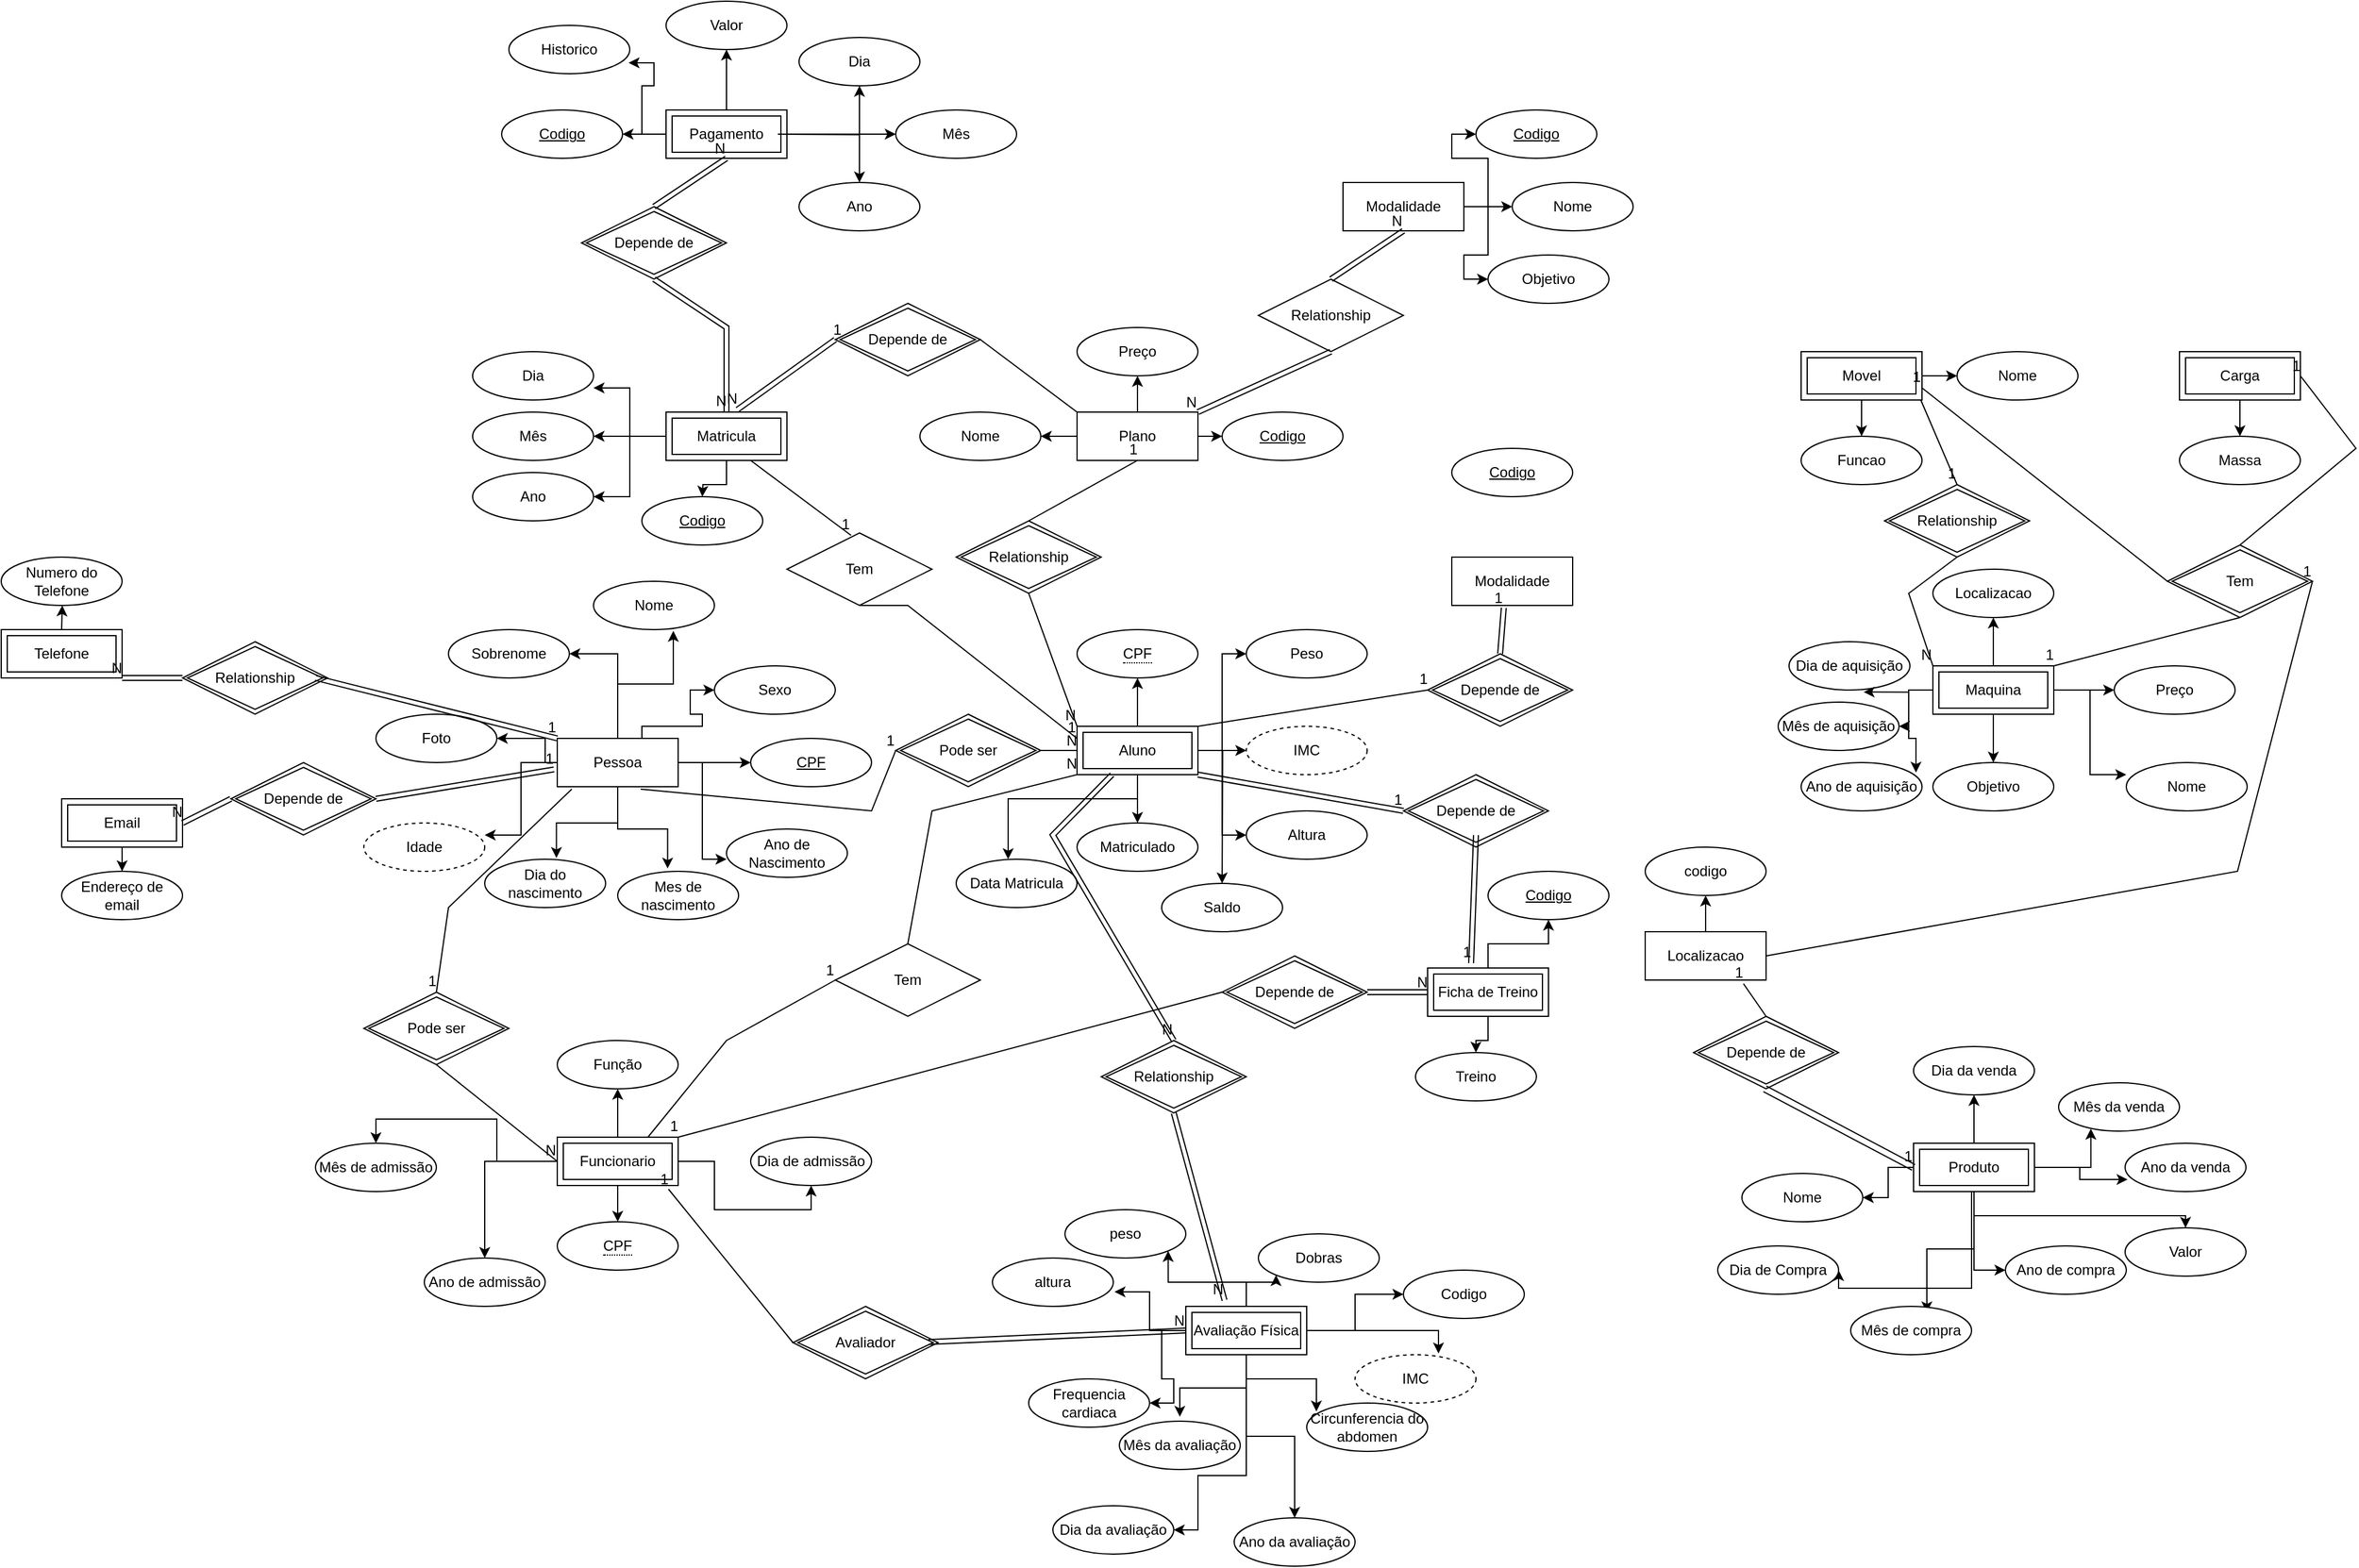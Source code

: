 <mxfile version="17.4.6" type="github">
  <diagram id="m27LijACRjWisXeR9z6p" name="Page-1">
    <mxGraphModel dx="6601" dy="3329" grid="1" gridSize="10" guides="1" tooltips="1" connect="1" arrows="1" fold="1" page="1" pageScale="1" pageWidth="827" pageHeight="1169" math="0" shadow="0">
      <root>
        <mxCell id="0" />
        <mxCell id="1" parent="0" />
        <mxCell id="S30Q8tdorim46JoX9we_-13" style="edgeStyle=orthogonalEdgeStyle;rounded=0;orthogonalLoop=1;jettySize=auto;html=1;" parent="1" source="S30Q8tdorim46JoX9we_-1" target="S30Q8tdorim46JoX9we_-4" edge="1">
          <mxGeometry relative="1" as="geometry">
            <Array as="points">
              <mxPoint x="350" y="250" />
              <mxPoint x="350" y="230" />
            </Array>
          </mxGeometry>
        </mxCell>
        <mxCell id="S30Q8tdorim46JoX9we_-20" style="edgeStyle=orthogonalEdgeStyle;rounded=0;orthogonalLoop=1;jettySize=auto;html=1;entryX=1;entryY=0.25;entryDx=0;entryDy=0;entryPerimeter=0;" parent="1" source="S30Q8tdorim46JoX9we_-1" target="S30Q8tdorim46JoX9we_-5" edge="1">
          <mxGeometry relative="1" as="geometry" />
        </mxCell>
        <mxCell id="-x1Lza4WPiMV8X5rYuyz-5" value="" style="edgeStyle=orthogonalEdgeStyle;rounded=0;orthogonalLoop=1;jettySize=auto;html=1;" parent="1" source="S30Q8tdorim46JoX9we_-1" target="-x1Lza4WPiMV8X5rYuyz-4" edge="1">
          <mxGeometry relative="1" as="geometry" />
        </mxCell>
        <mxCell id="-x1Lza4WPiMV8X5rYuyz-7" style="edgeStyle=orthogonalEdgeStyle;rounded=0;orthogonalLoop=1;jettySize=auto;html=1;entryX=0;entryY=0.5;entryDx=0;entryDy=0;" parent="1" source="S30Q8tdorim46JoX9we_-1" target="-x1Lza4WPiMV8X5rYuyz-6" edge="1">
          <mxGeometry relative="1" as="geometry">
            <Array as="points">
              <mxPoint x="430" y="220" />
              <mxPoint x="480" y="220" />
              <mxPoint x="480" y="210" />
              <mxPoint x="470" y="210" />
              <mxPoint x="470" y="190" />
            </Array>
          </mxGeometry>
        </mxCell>
        <mxCell id="-x1Lza4WPiMV8X5rYuyz-13" style="edgeStyle=orthogonalEdgeStyle;rounded=0;orthogonalLoop=1;jettySize=auto;html=1;entryX=0.66;entryY=1.025;entryDx=0;entryDy=0;entryPerimeter=0;" parent="1" source="S30Q8tdorim46JoX9we_-1" target="-x1Lza4WPiMV8X5rYuyz-12" edge="1">
          <mxGeometry relative="1" as="geometry" />
        </mxCell>
        <mxCell id="UGS5bsKyHhLznM6T8lr8-30" style="edgeStyle=orthogonalEdgeStyle;rounded=0;orthogonalLoop=1;jettySize=auto;html=1;entryX=1;entryY=0.5;entryDx=0;entryDy=0;" edge="1" parent="1" source="S30Q8tdorim46JoX9we_-1" target="-x1Lza4WPiMV8X5rYuyz-14">
          <mxGeometry relative="1" as="geometry" />
        </mxCell>
        <mxCell id="UGS5bsKyHhLznM6T8lr8-31" style="edgeStyle=orthogonalEdgeStyle;rounded=0;orthogonalLoop=1;jettySize=auto;html=1;entryX=0.593;entryY=-0.025;entryDx=0;entryDy=0;entryPerimeter=0;" edge="1" parent="1" source="S30Q8tdorim46JoX9we_-1" target="S30Q8tdorim46JoX9we_-9">
          <mxGeometry relative="1" as="geometry" />
        </mxCell>
        <mxCell id="UGS5bsKyHhLznM6T8lr8-32" style="edgeStyle=orthogonalEdgeStyle;rounded=0;orthogonalLoop=1;jettySize=auto;html=1;entryX=0.413;entryY=-0.058;entryDx=0;entryDy=0;entryPerimeter=0;" edge="1" parent="1" source="S30Q8tdorim46JoX9we_-1" target="S30Q8tdorim46JoX9we_-10">
          <mxGeometry relative="1" as="geometry" />
        </mxCell>
        <mxCell id="UGS5bsKyHhLznM6T8lr8-33" style="edgeStyle=orthogonalEdgeStyle;rounded=0;orthogonalLoop=1;jettySize=auto;html=1;entryX=0;entryY=0.625;entryDx=0;entryDy=0;entryPerimeter=0;" edge="1" parent="1" source="S30Q8tdorim46JoX9we_-1" target="S30Q8tdorim46JoX9we_-11">
          <mxGeometry relative="1" as="geometry" />
        </mxCell>
        <mxCell id="S30Q8tdorim46JoX9we_-1" value="Pessoa" style="whiteSpace=wrap;html=1;align=center;" parent="1" vertex="1">
          <mxGeometry x="360" y="230" width="100" height="40" as="geometry" />
        </mxCell>
        <mxCell id="S30Q8tdorim46JoX9we_-4" value="Foto" style="ellipse;whiteSpace=wrap;html=1;align=center;" parent="1" vertex="1">
          <mxGeometry x="210" y="210" width="100" height="40" as="geometry" />
        </mxCell>
        <mxCell id="S30Q8tdorim46JoX9we_-5" value="Idade" style="ellipse;whiteSpace=wrap;html=1;align=center;dashed=1;" parent="1" vertex="1">
          <mxGeometry x="200" y="300" width="100" height="40" as="geometry" />
        </mxCell>
        <mxCell id="S30Q8tdorim46JoX9we_-9" value="Dia do nascimento" style="ellipse;whiteSpace=wrap;html=1;align=center;" parent="1" vertex="1">
          <mxGeometry x="300" y="330" width="100" height="40" as="geometry" />
        </mxCell>
        <mxCell id="S30Q8tdorim46JoX9we_-10" value="Mes de nascimento" style="ellipse;whiteSpace=wrap;html=1;align=center;" parent="1" vertex="1">
          <mxGeometry x="410" y="340" width="100" height="40" as="geometry" />
        </mxCell>
        <mxCell id="S30Q8tdorim46JoX9we_-11" value="Ano de Nascimento" style="ellipse;whiteSpace=wrap;html=1;align=center;" parent="1" vertex="1">
          <mxGeometry x="500" y="305" width="100" height="40" as="geometry" />
        </mxCell>
        <mxCell id="-x1Lza4WPiMV8X5rYuyz-4" value="CPF" style="ellipse;whiteSpace=wrap;html=1;align=center;fontStyle=4;" parent="1" vertex="1">
          <mxGeometry x="520" y="230" width="100" height="40" as="geometry" />
        </mxCell>
        <mxCell id="-x1Lza4WPiMV8X5rYuyz-6" value="Sexo" style="ellipse;whiteSpace=wrap;html=1;align=center;" parent="1" vertex="1">
          <mxGeometry x="490" y="170" width="100" height="40" as="geometry" />
        </mxCell>
        <mxCell id="-x1Lza4WPiMV8X5rYuyz-12" value="Nome" style="ellipse;whiteSpace=wrap;html=1;align=center;" parent="1" vertex="1">
          <mxGeometry x="390" y="100" width="100" height="40" as="geometry" />
        </mxCell>
        <mxCell id="-x1Lza4WPiMV8X5rYuyz-14" value="Sobrenome" style="ellipse;whiteSpace=wrap;html=1;align=center;" parent="1" vertex="1">
          <mxGeometry x="270" y="140" width="100" height="40" as="geometry" />
        </mxCell>
        <mxCell id="-x1Lza4WPiMV8X5rYuyz-20" value="" style="edgeStyle=orthogonalEdgeStyle;rounded=0;orthogonalLoop=1;jettySize=auto;html=1;" parent="1" source="-x1Lza4WPiMV8X5rYuyz-16" target="-x1Lza4WPiMV8X5rYuyz-19" edge="1">
          <mxGeometry relative="1" as="geometry" />
        </mxCell>
        <mxCell id="-x1Lza4WPiMV8X5rYuyz-22" value="" style="edgeStyle=orthogonalEdgeStyle;rounded=0;orthogonalLoop=1;jettySize=auto;html=1;" parent="1" source="-x1Lza4WPiMV8X5rYuyz-16" target="-x1Lza4WPiMV8X5rYuyz-21" edge="1">
          <mxGeometry relative="1" as="geometry" />
        </mxCell>
        <mxCell id="-x1Lza4WPiMV8X5rYuyz-24" value="" style="edgeStyle=orthogonalEdgeStyle;rounded=0;orthogonalLoop=1;jettySize=auto;html=1;" parent="1" source="-x1Lza4WPiMV8X5rYuyz-16" target="-x1Lza4WPiMV8X5rYuyz-23" edge="1">
          <mxGeometry relative="1" as="geometry" />
        </mxCell>
        <mxCell id="-x1Lza4WPiMV8X5rYuyz-27" style="edgeStyle=orthogonalEdgeStyle;rounded=0;orthogonalLoop=1;jettySize=auto;html=1;entryX=0;entryY=0.5;entryDx=0;entryDy=0;" parent="1" source="-x1Lza4WPiMV8X5rYuyz-16" target="-x1Lza4WPiMV8X5rYuyz-26" edge="1">
          <mxGeometry relative="1" as="geometry" />
        </mxCell>
        <mxCell id="-x1Lza4WPiMV8X5rYuyz-28" style="edgeStyle=orthogonalEdgeStyle;rounded=0;orthogonalLoop=1;jettySize=auto;html=1;entryX=0;entryY=0.5;entryDx=0;entryDy=0;" parent="1" source="-x1Lza4WPiMV8X5rYuyz-16" target="-x1Lza4WPiMV8X5rYuyz-25" edge="1">
          <mxGeometry relative="1" as="geometry" />
        </mxCell>
        <mxCell id="-x1Lza4WPiMV8X5rYuyz-30" style="edgeStyle=orthogonalEdgeStyle;rounded=0;orthogonalLoop=1;jettySize=auto;html=1;" parent="1" source="-x1Lza4WPiMV8X5rYuyz-16" edge="1">
          <mxGeometry relative="1" as="geometry">
            <mxPoint x="910" y="350" as="targetPoint" />
          </mxGeometry>
        </mxCell>
        <mxCell id="-x1Lza4WPiMV8X5rYuyz-46" style="edgeStyle=orthogonalEdgeStyle;rounded=0;orthogonalLoop=1;jettySize=auto;html=1;entryX=0.43;entryY=0;entryDx=0;entryDy=0;entryPerimeter=0;" parent="1" source="-x1Lza4WPiMV8X5rYuyz-16" target="-x1Lza4WPiMV8X5rYuyz-45" edge="1">
          <mxGeometry relative="1" as="geometry">
            <Array as="points">
              <mxPoint x="840" y="280" />
              <mxPoint x="733" y="280" />
            </Array>
          </mxGeometry>
        </mxCell>
        <mxCell id="-x1Lza4WPiMV8X5rYuyz-16" value="Aluno" style="shape=ext;margin=3;double=1;whiteSpace=wrap;html=1;align=center;" parent="1" vertex="1">
          <mxGeometry x="790" y="220" width="100" height="40" as="geometry" />
        </mxCell>
        <mxCell id="-x1Lza4WPiMV8X5rYuyz-18" value="Pode ser" style="shape=rhombus;double=1;perimeter=rhombusPerimeter;whiteSpace=wrap;html=1;align=center;" parent="1" vertex="1">
          <mxGeometry x="640" y="210" width="120" height="60" as="geometry" />
        </mxCell>
        <mxCell id="-x1Lza4WPiMV8X5rYuyz-19" value="&lt;span style=&quot;border-bottom: 1px dotted&quot;&gt;CPF&lt;/span&gt;" style="ellipse;whiteSpace=wrap;html=1;align=center;" parent="1" vertex="1">
          <mxGeometry x="790" y="140" width="100" height="40" as="geometry" />
        </mxCell>
        <mxCell id="-x1Lza4WPiMV8X5rYuyz-21" value="Matriculado" style="ellipse;whiteSpace=wrap;html=1;align=center;" parent="1" vertex="1">
          <mxGeometry x="790" y="300" width="100" height="40" as="geometry" />
        </mxCell>
        <mxCell id="-x1Lza4WPiMV8X5rYuyz-23" value="IMC" style="ellipse;whiteSpace=wrap;html=1;align=center;dashed=1;" parent="1" vertex="1">
          <mxGeometry x="930" y="220" width="100" height="40" as="geometry" />
        </mxCell>
        <mxCell id="-x1Lza4WPiMV8X5rYuyz-25" value="Altura" style="ellipse;whiteSpace=wrap;html=1;align=center;" parent="1" vertex="1">
          <mxGeometry x="930" y="290" width="100" height="40" as="geometry" />
        </mxCell>
        <mxCell id="-x1Lza4WPiMV8X5rYuyz-26" value="Peso" style="ellipse;whiteSpace=wrap;html=1;align=center;" parent="1" vertex="1">
          <mxGeometry x="930" y="140" width="100" height="40" as="geometry" />
        </mxCell>
        <mxCell id="-x1Lza4WPiMV8X5rYuyz-29" value="Saldo" style="ellipse;whiteSpace=wrap;html=1;align=center;" parent="1" vertex="1">
          <mxGeometry x="860" y="350" width="100" height="40" as="geometry" />
        </mxCell>
        <mxCell id="-x1Lza4WPiMV8X5rYuyz-36" value="" style="edgeStyle=orthogonalEdgeStyle;rounded=0;orthogonalLoop=1;jettySize=auto;html=1;" parent="1" source="-x1Lza4WPiMV8X5rYuyz-31" target="-x1Lza4WPiMV8X5rYuyz-35" edge="1">
          <mxGeometry relative="1" as="geometry" />
        </mxCell>
        <mxCell id="-x1Lza4WPiMV8X5rYuyz-48" value="" style="edgeStyle=orthogonalEdgeStyle;rounded=0;orthogonalLoop=1;jettySize=auto;html=1;" parent="1" source="-x1Lza4WPiMV8X5rYuyz-31" target="-x1Lza4WPiMV8X5rYuyz-47" edge="1">
          <mxGeometry relative="1" as="geometry" />
        </mxCell>
        <mxCell id="UGS5bsKyHhLznM6T8lr8-34" style="edgeStyle=orthogonalEdgeStyle;rounded=0;orthogonalLoop=1;jettySize=auto;html=1;entryX=0.5;entryY=1;entryDx=0;entryDy=0;" edge="1" parent="1" source="-x1Lza4WPiMV8X5rYuyz-31" target="-x1Lza4WPiMV8X5rYuyz-38">
          <mxGeometry relative="1" as="geometry" />
        </mxCell>
        <mxCell id="UGS5bsKyHhLznM6T8lr8-35" style="edgeStyle=orthogonalEdgeStyle;rounded=0;orthogonalLoop=1;jettySize=auto;html=1;entryX=0.5;entryY=0;entryDx=0;entryDy=0;" edge="1" parent="1" source="-x1Lza4WPiMV8X5rYuyz-31" target="-x1Lza4WPiMV8X5rYuyz-42">
          <mxGeometry relative="1" as="geometry" />
        </mxCell>
        <mxCell id="UGS5bsKyHhLznM6T8lr8-36" style="edgeStyle=orthogonalEdgeStyle;rounded=0;orthogonalLoop=1;jettySize=auto;html=1;entryX=0.5;entryY=0;entryDx=0;entryDy=0;" edge="1" parent="1" source="-x1Lza4WPiMV8X5rYuyz-31" target="-x1Lza4WPiMV8X5rYuyz-40">
          <mxGeometry relative="1" as="geometry" />
        </mxCell>
        <mxCell id="-x1Lza4WPiMV8X5rYuyz-31" value="Funcionario" style="shape=ext;margin=3;double=1;whiteSpace=wrap;html=1;align=center;" parent="1" vertex="1">
          <mxGeometry x="360" y="560" width="100" height="40" as="geometry" />
        </mxCell>
        <mxCell id="-x1Lza4WPiMV8X5rYuyz-34" value="Pode ser" style="shape=rhombus;double=1;perimeter=rhombusPerimeter;whiteSpace=wrap;html=1;align=center;" parent="1" vertex="1">
          <mxGeometry x="200" y="440" width="120" height="60" as="geometry" />
        </mxCell>
        <mxCell id="-x1Lza4WPiMV8X5rYuyz-35" value="Função" style="ellipse;whiteSpace=wrap;html=1;align=center;" parent="1" vertex="1">
          <mxGeometry x="360" y="480" width="100" height="40" as="geometry" />
        </mxCell>
        <mxCell id="-x1Lza4WPiMV8X5rYuyz-38" value="Dia de admissão" style="ellipse;whiteSpace=wrap;html=1;align=center;" parent="1" vertex="1">
          <mxGeometry x="520" y="560" width="100" height="40" as="geometry" />
        </mxCell>
        <mxCell id="-x1Lza4WPiMV8X5rYuyz-40" value="Mês de admissão" style="ellipse;whiteSpace=wrap;html=1;align=center;" parent="1" vertex="1">
          <mxGeometry x="160" y="565" width="100" height="40" as="geometry" />
        </mxCell>
        <mxCell id="-x1Lza4WPiMV8X5rYuyz-42" value="Ano de admissão" style="ellipse;whiteSpace=wrap;html=1;align=center;" parent="1" vertex="1">
          <mxGeometry x="250" y="660" width="100" height="40" as="geometry" />
        </mxCell>
        <mxCell id="-x1Lza4WPiMV8X5rYuyz-45" value="Data Matricula" style="ellipse;whiteSpace=wrap;html=1;align=center;" parent="1" vertex="1">
          <mxGeometry x="690" y="330" width="100" height="40" as="geometry" />
        </mxCell>
        <mxCell id="-x1Lza4WPiMV8X5rYuyz-47" value="&lt;span style=&quot;border-bottom: 1px dotted&quot;&gt;CPF&lt;/span&gt;" style="ellipse;whiteSpace=wrap;html=1;align=center;" parent="1" vertex="1">
          <mxGeometry x="360" y="630" width="100" height="40" as="geometry" />
        </mxCell>
        <mxCell id="-x1Lza4WPiMV8X5rYuyz-49" value="" style="endArrow=none;html=1;rounded=0;exitX=0.12;exitY=1.05;exitDx=0;exitDy=0;exitPerimeter=0;entryX=0.5;entryY=0;entryDx=0;entryDy=0;" parent="1" source="S30Q8tdorim46JoX9we_-1" target="-x1Lza4WPiMV8X5rYuyz-34" edge="1">
          <mxGeometry relative="1" as="geometry">
            <mxPoint x="330" y="390" as="sourcePoint" />
            <mxPoint x="490" y="390" as="targetPoint" />
            <Array as="points">
              <mxPoint x="270" y="370" />
            </Array>
          </mxGeometry>
        </mxCell>
        <mxCell id="-x1Lza4WPiMV8X5rYuyz-50" value="1" style="resizable=0;html=1;align=right;verticalAlign=bottom;" parent="-x1Lza4WPiMV8X5rYuyz-49" connectable="0" vertex="1">
          <mxGeometry x="1" relative="1" as="geometry" />
        </mxCell>
        <mxCell id="-x1Lza4WPiMV8X5rYuyz-53" value="" style="endArrow=none;html=1;rounded=0;entryX=0;entryY=0.5;entryDx=0;entryDy=0;exitX=0.69;exitY=1.05;exitDx=0;exitDy=0;exitPerimeter=0;" parent="1" source="S30Q8tdorim46JoX9we_-1" target="-x1Lza4WPiMV8X5rYuyz-18" edge="1">
          <mxGeometry relative="1" as="geometry">
            <mxPoint x="440" y="280" as="sourcePoint" />
            <mxPoint x="600" y="280" as="targetPoint" />
            <Array as="points">
              <mxPoint x="620" y="290" />
            </Array>
          </mxGeometry>
        </mxCell>
        <mxCell id="-x1Lza4WPiMV8X5rYuyz-54" value="1" style="resizable=0;html=1;align=right;verticalAlign=bottom;" parent="-x1Lza4WPiMV8X5rYuyz-53" connectable="0" vertex="1">
          <mxGeometry x="1" relative="1" as="geometry" />
        </mxCell>
        <mxCell id="-x1Lza4WPiMV8X5rYuyz-62" value="" style="edgeStyle=orthogonalEdgeStyle;rounded=0;orthogonalLoop=1;jettySize=auto;html=1;" parent="1" source="-x1Lza4WPiMV8X5rYuyz-57" target="-x1Lza4WPiMV8X5rYuyz-59" edge="1">
          <mxGeometry relative="1" as="geometry" />
        </mxCell>
        <mxCell id="-x1Lza4WPiMV8X5rYuyz-57" value="Carga" style="whiteSpace=wrap;html=1;align=center;" parent="1" vertex="1">
          <mxGeometry x="1702" y="-90" width="100" height="40" as="geometry" />
        </mxCell>
        <mxCell id="-x1Lza4WPiMV8X5rYuyz-59" value="Massa" style="ellipse;whiteSpace=wrap;html=1;align=center;" parent="1" vertex="1">
          <mxGeometry x="1702" y="-20" width="100" height="40" as="geometry" />
        </mxCell>
        <mxCell id="-x1Lza4WPiMV8X5rYuyz-73" value="" style="edgeStyle=orthogonalEdgeStyle;rounded=0;orthogonalLoop=1;jettySize=auto;html=1;" parent="1" source="-x1Lza4WPiMV8X5rYuyz-64" target="-x1Lza4WPiMV8X5rYuyz-67" edge="1">
          <mxGeometry relative="1" as="geometry" />
        </mxCell>
        <mxCell id="-x1Lza4WPiMV8X5rYuyz-74" value="" style="edgeStyle=orthogonalEdgeStyle;rounded=0;orthogonalLoop=1;jettySize=auto;html=1;" parent="1" source="-x1Lza4WPiMV8X5rYuyz-64" target="-x1Lza4WPiMV8X5rYuyz-66" edge="1">
          <mxGeometry relative="1" as="geometry" />
        </mxCell>
        <mxCell id="-x1Lza4WPiMV8X5rYuyz-77" value="" style="edgeStyle=orthogonalEdgeStyle;rounded=0;orthogonalLoop=1;jettySize=auto;html=1;" parent="1" source="-x1Lza4WPiMV8X5rYuyz-64" target="-x1Lza4WPiMV8X5rYuyz-65" edge="1">
          <mxGeometry relative="1" as="geometry" />
        </mxCell>
        <mxCell id="-x1Lza4WPiMV8X5rYuyz-64" value="Plano" style="whiteSpace=wrap;html=1;align=center;" parent="1" vertex="1">
          <mxGeometry x="790" y="-40" width="100" height="40" as="geometry" />
        </mxCell>
        <mxCell id="-x1Lza4WPiMV8X5rYuyz-65" value="Nome" style="ellipse;whiteSpace=wrap;html=1;align=center;" parent="1" vertex="1">
          <mxGeometry x="660" y="-40" width="100" height="40" as="geometry" />
        </mxCell>
        <mxCell id="-x1Lza4WPiMV8X5rYuyz-66" value="Preço" style="ellipse;whiteSpace=wrap;html=1;align=center;" parent="1" vertex="1">
          <mxGeometry x="790" y="-110" width="100" height="40" as="geometry" />
        </mxCell>
        <mxCell id="-x1Lza4WPiMV8X5rYuyz-67" value="Codigo" style="ellipse;whiteSpace=wrap;html=1;align=center;fontStyle=4;" parent="1" vertex="1">
          <mxGeometry x="910" y="-40" width="100" height="40" as="geometry" />
        </mxCell>
        <mxCell id="-x1Lza4WPiMV8X5rYuyz-68" value="Relationship" style="shape=rhombus;double=1;perimeter=rhombusPerimeter;whiteSpace=wrap;html=1;align=center;" parent="1" vertex="1">
          <mxGeometry x="690" y="50" width="120" height="60" as="geometry" />
        </mxCell>
        <mxCell id="-x1Lza4WPiMV8X5rYuyz-71" value="" style="endArrow=none;html=1;rounded=0;entryX=0.5;entryY=1;entryDx=0;entryDy=0;exitX=0.5;exitY=0;exitDx=0;exitDy=0;" parent="1" source="-x1Lza4WPiMV8X5rYuyz-68" target="-x1Lza4WPiMV8X5rYuyz-64" edge="1">
          <mxGeometry relative="1" as="geometry">
            <mxPoint x="690" y="90" as="sourcePoint" />
            <mxPoint x="850" y="90" as="targetPoint" />
          </mxGeometry>
        </mxCell>
        <mxCell id="-x1Lza4WPiMV8X5rYuyz-72" value="1" style="resizable=0;html=1;align=right;verticalAlign=bottom;" parent="-x1Lza4WPiMV8X5rYuyz-71" connectable="0" vertex="1">
          <mxGeometry x="1" relative="1" as="geometry" />
        </mxCell>
        <mxCell id="-x1Lza4WPiMV8X5rYuyz-78" value="" style="endArrow=none;html=1;rounded=0;exitX=0.5;exitY=1;exitDx=0;exitDy=0;entryX=0;entryY=0;entryDx=0;entryDy=0;" parent="1" source="-x1Lza4WPiMV8X5rYuyz-68" target="-x1Lza4WPiMV8X5rYuyz-16" edge="1">
          <mxGeometry relative="1" as="geometry">
            <mxPoint x="690" y="90" as="sourcePoint" />
            <mxPoint x="790" y="210" as="targetPoint" />
          </mxGeometry>
        </mxCell>
        <mxCell id="-x1Lza4WPiMV8X5rYuyz-79" value="N" style="resizable=0;html=1;align=right;verticalAlign=bottom;" parent="-x1Lza4WPiMV8X5rYuyz-78" connectable="0" vertex="1">
          <mxGeometry x="1" relative="1" as="geometry" />
        </mxCell>
        <mxCell id="-x1Lza4WPiMV8X5rYuyz-80" value="" style="endArrow=none;html=1;rounded=0;entryX=0;entryY=0.5;entryDx=0;entryDy=0;" parent="1" target="-x1Lza4WPiMV8X5rYuyz-16" edge="1">
          <mxGeometry relative="1" as="geometry">
            <mxPoint x="760" y="240" as="sourcePoint" />
            <mxPoint x="920" y="240" as="targetPoint" />
          </mxGeometry>
        </mxCell>
        <mxCell id="-x1Lza4WPiMV8X5rYuyz-81" value="N" style="resizable=0;html=1;align=right;verticalAlign=bottom;" parent="-x1Lza4WPiMV8X5rYuyz-80" connectable="0" vertex="1">
          <mxGeometry x="1" relative="1" as="geometry" />
        </mxCell>
        <mxCell id="-x1Lza4WPiMV8X5rYuyz-82" value="" style="endArrow=none;html=1;rounded=0;exitX=0.5;exitY=1;exitDx=0;exitDy=0;entryX=0;entryY=0.5;entryDx=0;entryDy=0;" parent="1" source="-x1Lza4WPiMV8X5rYuyz-34" target="-x1Lza4WPiMV8X5rYuyz-31" edge="1">
          <mxGeometry relative="1" as="geometry">
            <mxPoint x="40" y="520" as="sourcePoint" />
            <mxPoint x="200" y="520" as="targetPoint" />
          </mxGeometry>
        </mxCell>
        <mxCell id="-x1Lza4WPiMV8X5rYuyz-83" value="N" style="resizable=0;html=1;align=right;verticalAlign=bottom;" parent="-x1Lza4WPiMV8X5rYuyz-82" connectable="0" vertex="1">
          <mxGeometry x="1" relative="1" as="geometry" />
        </mxCell>
        <mxCell id="-x1Lza4WPiMV8X5rYuyz-84" value="Localizacao" style="ellipse;whiteSpace=wrap;html=1;align=center;" parent="1" vertex="1">
          <mxGeometry x="1498" y="90" width="100" height="40" as="geometry" />
        </mxCell>
        <mxCell id="-x1Lza4WPiMV8X5rYuyz-99" value="" style="edgeStyle=orthogonalEdgeStyle;rounded=0;orthogonalLoop=1;jettySize=auto;html=1;" parent="1" source="-x1Lza4WPiMV8X5rYuyz-85" target="-x1Lza4WPiMV8X5rYuyz-87" edge="1">
          <mxGeometry relative="1" as="geometry" />
        </mxCell>
        <mxCell id="-x1Lza4WPiMV8X5rYuyz-101" style="edgeStyle=orthogonalEdgeStyle;rounded=0;orthogonalLoop=1;jettySize=auto;html=1;entryX=0;entryY=0.5;entryDx=0;entryDy=0;" parent="1" source="-x1Lza4WPiMV8X5rYuyz-85" target="-x1Lza4WPiMV8X5rYuyz-86" edge="1">
          <mxGeometry relative="1" as="geometry" />
        </mxCell>
        <mxCell id="-x1Lza4WPiMV8X5rYuyz-102" style="edgeStyle=orthogonalEdgeStyle;rounded=0;orthogonalLoop=1;jettySize=auto;html=1;entryX=0;entryY=0.25;entryDx=0;entryDy=0;entryPerimeter=0;" parent="1" source="-x1Lza4WPiMV8X5rYuyz-85" target="-x1Lza4WPiMV8X5rYuyz-88" edge="1">
          <mxGeometry relative="1" as="geometry" />
        </mxCell>
        <mxCell id="-x1Lza4WPiMV8X5rYuyz-103" value="" style="edgeStyle=orthogonalEdgeStyle;rounded=0;orthogonalLoop=1;jettySize=auto;html=1;" parent="1" source="-x1Lza4WPiMV8X5rYuyz-85" target="-x1Lza4WPiMV8X5rYuyz-84" edge="1">
          <mxGeometry relative="1" as="geometry" />
        </mxCell>
        <mxCell id="-x1Lza4WPiMV8X5rYuyz-85" value="Maquina" style="whiteSpace=wrap;html=1;align=center;" parent="1" vertex="1">
          <mxGeometry x="1498" y="170" width="100" height="40" as="geometry" />
        </mxCell>
        <mxCell id="-x1Lza4WPiMV8X5rYuyz-86" value="Preço" style="ellipse;whiteSpace=wrap;html=1;align=center;" parent="1" vertex="1">
          <mxGeometry x="1648" y="170" width="100" height="40" as="geometry" />
        </mxCell>
        <mxCell id="-x1Lza4WPiMV8X5rYuyz-87" value="Objetivo" style="ellipse;whiteSpace=wrap;html=1;align=center;" parent="1" vertex="1">
          <mxGeometry x="1498" y="250" width="100" height="40" as="geometry" />
        </mxCell>
        <mxCell id="-x1Lza4WPiMV8X5rYuyz-88" value="Nome" style="ellipse;whiteSpace=wrap;html=1;align=center;" parent="1" vertex="1">
          <mxGeometry x="1658" y="250" width="100" height="40" as="geometry" />
        </mxCell>
        <mxCell id="-x1Lza4WPiMV8X5rYuyz-94" value="Dia de aquisição" style="ellipse;whiteSpace=wrap;html=1;align=center;" parent="1" vertex="1">
          <mxGeometry x="1379" y="150" width="100" height="40" as="geometry" />
        </mxCell>
        <mxCell id="-x1Lza4WPiMV8X5rYuyz-95" value="Ano de aquisição" style="ellipse;whiteSpace=wrap;html=1;align=center;" parent="1" vertex="1">
          <mxGeometry x="1389" y="250" width="100" height="40" as="geometry" />
        </mxCell>
        <mxCell id="-x1Lza4WPiMV8X5rYuyz-97" value="Mês de aquisição" style="ellipse;whiteSpace=wrap;html=1;align=center;" parent="1" vertex="1">
          <mxGeometry x="1370" y="200" width="100" height="40" as="geometry" />
        </mxCell>
        <mxCell id="-x1Lza4WPiMV8X5rYuyz-108" value="" style="edgeStyle=orthogonalEdgeStyle;rounded=0;orthogonalLoop=1;jettySize=auto;html=1;" parent="1" source="-x1Lza4WPiMV8X5rYuyz-104" target="-x1Lza4WPiMV8X5rYuyz-107" edge="1">
          <mxGeometry relative="1" as="geometry" />
        </mxCell>
        <mxCell id="-x1Lza4WPiMV8X5rYuyz-113" value="" style="edgeStyle=orthogonalEdgeStyle;rounded=0;orthogonalLoop=1;jettySize=auto;html=1;" parent="1" source="-x1Lza4WPiMV8X5rYuyz-104" target="-x1Lza4WPiMV8X5rYuyz-112" edge="1">
          <mxGeometry relative="1" as="geometry" />
        </mxCell>
        <mxCell id="-x1Lza4WPiMV8X5rYuyz-104" value="Móvel" style="whiteSpace=wrap;html=1;align=center;" parent="1" vertex="1">
          <mxGeometry x="1389" y="-90" width="100" height="40" as="geometry" />
        </mxCell>
        <mxCell id="-x1Lza4WPiMV8X5rYuyz-107" value="Funcao" style="ellipse;whiteSpace=wrap;html=1;align=center;" parent="1" vertex="1">
          <mxGeometry x="1389" y="-20" width="100" height="40" as="geometry" />
        </mxCell>
        <mxCell id="-x1Lza4WPiMV8X5rYuyz-112" value="Nome" style="ellipse;whiteSpace=wrap;html=1;align=center;" parent="1" vertex="1">
          <mxGeometry x="1518" y="-90" width="100" height="40" as="geometry" />
        </mxCell>
        <mxCell id="-x1Lza4WPiMV8X5rYuyz-114" value="Relationship" style="shape=rhombus;double=1;perimeter=rhombusPerimeter;whiteSpace=wrap;html=1;align=center;" parent="1" vertex="1">
          <mxGeometry x="1458" y="20" width="120" height="60" as="geometry" />
        </mxCell>
        <mxCell id="-x1Lza4WPiMV8X5rYuyz-117" value="" style="endArrow=none;html=1;rounded=0;entryX=0.5;entryY=0;entryDx=0;entryDy=0;" parent="1" target="-x1Lza4WPiMV8X5rYuyz-114" edge="1">
          <mxGeometry relative="1" as="geometry">
            <mxPoint x="1488" y="-50" as="sourcePoint" />
            <mxPoint x="1648" y="-50" as="targetPoint" />
          </mxGeometry>
        </mxCell>
        <mxCell id="-x1Lza4WPiMV8X5rYuyz-118" value="1" style="resizable=0;html=1;align=right;verticalAlign=bottom;" parent="-x1Lza4WPiMV8X5rYuyz-117" connectable="0" vertex="1">
          <mxGeometry x="1" relative="1" as="geometry" />
        </mxCell>
        <mxCell id="-x1Lza4WPiMV8X5rYuyz-119" value="" style="endArrow=none;html=1;rounded=0;entryX=0;entryY=0;entryDx=0;entryDy=0;" parent="1" target="-x1Lza4WPiMV8X5rYuyz-85" edge="1">
          <mxGeometry relative="1" as="geometry">
            <mxPoint x="1518" y="80" as="sourcePoint" />
            <mxPoint x="1678" y="80" as="targetPoint" />
            <Array as="points">
              <mxPoint x="1478" y="110" />
            </Array>
          </mxGeometry>
        </mxCell>
        <mxCell id="-x1Lza4WPiMV8X5rYuyz-120" value="N" style="resizable=0;html=1;align=right;verticalAlign=bottom;" parent="-x1Lza4WPiMV8X5rYuyz-119" connectable="0" vertex="1">
          <mxGeometry x="1" relative="1" as="geometry" />
        </mxCell>
        <mxCell id="-x1Lza4WPiMV8X5rYuyz-130" value="" style="edgeStyle=orthogonalEdgeStyle;rounded=0;orthogonalLoop=1;jettySize=auto;html=1;" parent="1" source="-x1Lza4WPiMV8X5rYuyz-121" target="-x1Lza4WPiMV8X5rYuyz-122" edge="1">
          <mxGeometry relative="1" as="geometry" />
        </mxCell>
        <mxCell id="-x1Lza4WPiMV8X5rYuyz-121" value="Localizacao" style="whiteSpace=wrap;html=1;align=center;" parent="1" vertex="1">
          <mxGeometry x="1260" y="390" width="100" height="40" as="geometry" />
        </mxCell>
        <mxCell id="-x1Lza4WPiMV8X5rYuyz-122" value="codigo" style="ellipse;whiteSpace=wrap;html=1;align=center;" parent="1" vertex="1">
          <mxGeometry x="1260" y="320" width="100" height="40" as="geometry" />
        </mxCell>
        <mxCell id="UGS5bsKyHhLznM6T8lr8-45" style="edgeStyle=orthogonalEdgeStyle;rounded=0;orthogonalLoop=1;jettySize=auto;html=1;entryX=0.95;entryY=0.208;entryDx=0;entryDy=0;entryPerimeter=0;" edge="1" parent="1" source="-x1Lza4WPiMV8X5rYuyz-123" target="-x1Lza4WPiMV8X5rYuyz-95">
          <mxGeometry relative="1" as="geometry" />
        </mxCell>
        <mxCell id="UGS5bsKyHhLznM6T8lr8-46" style="edgeStyle=orthogonalEdgeStyle;rounded=0;orthogonalLoop=1;jettySize=auto;html=1;" edge="1" parent="1" source="-x1Lza4WPiMV8X5rYuyz-123" target="-x1Lza4WPiMV8X5rYuyz-97">
          <mxGeometry relative="1" as="geometry" />
        </mxCell>
        <mxCell id="UGS5bsKyHhLznM6T8lr8-47" style="edgeStyle=orthogonalEdgeStyle;rounded=0;orthogonalLoop=1;jettySize=auto;html=1;entryX=0.617;entryY=1.042;entryDx=0;entryDy=0;entryPerimeter=0;" edge="1" parent="1" source="-x1Lza4WPiMV8X5rYuyz-123" target="-x1Lza4WPiMV8X5rYuyz-94">
          <mxGeometry relative="1" as="geometry" />
        </mxCell>
        <mxCell id="-x1Lza4WPiMV8X5rYuyz-123" value="Maquina" style="shape=ext;margin=3;double=1;whiteSpace=wrap;html=1;align=center;" parent="1" vertex="1">
          <mxGeometry x="1498" y="170" width="100" height="40" as="geometry" />
        </mxCell>
        <mxCell id="-x1Lza4WPiMV8X5rYuyz-124" value="Movel" style="shape=ext;margin=3;double=1;whiteSpace=wrap;html=1;align=center;" parent="1" vertex="1">
          <mxGeometry x="1389" y="-90" width="100" height="40" as="geometry" />
        </mxCell>
        <mxCell id="-x1Lza4WPiMV8X5rYuyz-125" value="Carga" style="shape=ext;margin=3;double=1;whiteSpace=wrap;html=1;align=center;" parent="1" vertex="1">
          <mxGeometry x="1702" y="-90" width="100" height="40" as="geometry" />
        </mxCell>
        <mxCell id="-x1Lza4WPiMV8X5rYuyz-127" value="Tem" style="shape=rhombus;double=1;perimeter=rhombusPerimeter;whiteSpace=wrap;html=1;align=center;" parent="1" vertex="1">
          <mxGeometry x="1692" y="70" width="120" height="60" as="geometry" />
        </mxCell>
        <mxCell id="-x1Lza4WPiMV8X5rYuyz-128" value="" style="endArrow=none;html=1;rounded=0;entryX=1;entryY=0.5;entryDx=0;entryDy=0;exitX=1;exitY=0.5;exitDx=0;exitDy=0;" parent="1" source="-x1Lza4WPiMV8X5rYuyz-121" target="-x1Lza4WPiMV8X5rYuyz-127" edge="1">
          <mxGeometry relative="1" as="geometry">
            <mxPoint x="1812" y="189.5" as="sourcePoint" />
            <mxPoint x="1972" y="189.5" as="targetPoint" />
            <Array as="points">
              <mxPoint x="1750" y="340" />
            </Array>
          </mxGeometry>
        </mxCell>
        <mxCell id="-x1Lza4WPiMV8X5rYuyz-129" value="1" style="resizable=0;html=1;align=right;verticalAlign=bottom;" parent="-x1Lza4WPiMV8X5rYuyz-128" connectable="0" vertex="1">
          <mxGeometry x="1" relative="1" as="geometry" />
        </mxCell>
        <mxCell id="-x1Lza4WPiMV8X5rYuyz-131" value="" style="endArrow=none;html=1;rounded=0;exitX=0;exitY=0.5;exitDx=0;exitDy=0;entryX=1;entryY=0.75;entryDx=0;entryDy=0;" parent="1" source="-x1Lza4WPiMV8X5rYuyz-127" target="-x1Lza4WPiMV8X5rYuyz-124" edge="1">
          <mxGeometry relative="1" as="geometry">
            <mxPoint x="1318" y="40" as="sourcePoint" />
            <mxPoint x="1478" y="40" as="targetPoint" />
          </mxGeometry>
        </mxCell>
        <mxCell id="-x1Lza4WPiMV8X5rYuyz-132" value="1" style="resizable=0;html=1;align=right;verticalAlign=bottom;" parent="-x1Lza4WPiMV8X5rYuyz-131" connectable="0" vertex="1">
          <mxGeometry x="1" relative="1" as="geometry" />
        </mxCell>
        <mxCell id="-x1Lza4WPiMV8X5rYuyz-133" value="" style="endArrow=none;html=1;rounded=0;exitX=0.5;exitY=0;exitDx=0;exitDy=0;entryX=1;entryY=0.5;entryDx=0;entryDy=0;" parent="1" source="-x1Lza4WPiMV8X5rYuyz-127" target="-x1Lza4WPiMV8X5rYuyz-125" edge="1">
          <mxGeometry relative="1" as="geometry">
            <mxPoint x="1668" y="40" as="sourcePoint" />
            <mxPoint x="1478" y="40" as="targetPoint" />
            <Array as="points">
              <mxPoint x="1848" y="-10" />
            </Array>
          </mxGeometry>
        </mxCell>
        <mxCell id="-x1Lza4WPiMV8X5rYuyz-134" value="1" style="resizable=0;html=1;align=right;verticalAlign=bottom;" parent="-x1Lza4WPiMV8X5rYuyz-133" connectable="0" vertex="1">
          <mxGeometry x="1" relative="1" as="geometry" />
        </mxCell>
        <mxCell id="-x1Lza4WPiMV8X5rYuyz-135" value="" style="endArrow=none;html=1;rounded=0;exitX=0.5;exitY=1;exitDx=0;exitDy=0;entryX=1;entryY=0;entryDx=0;entryDy=0;" parent="1" source="-x1Lza4WPiMV8X5rYuyz-127" target="-x1Lza4WPiMV8X5rYuyz-123" edge="1">
          <mxGeometry relative="1" as="geometry">
            <mxPoint x="1318" y="40" as="sourcePoint" />
            <mxPoint x="1478" y="40" as="targetPoint" />
          </mxGeometry>
        </mxCell>
        <mxCell id="-x1Lza4WPiMV8X5rYuyz-136" value="1" style="resizable=0;html=1;align=right;verticalAlign=bottom;" parent="-x1Lza4WPiMV8X5rYuyz-135" connectable="0" vertex="1">
          <mxGeometry x="1" relative="1" as="geometry" />
        </mxCell>
        <mxCell id="-x1Lza4WPiMV8X5rYuyz-137" value="Tem" style="shape=rhombus;perimeter=rhombusPerimeter;whiteSpace=wrap;html=1;align=center;" parent="1" vertex="1">
          <mxGeometry x="590" y="400" width="120" height="60" as="geometry" />
        </mxCell>
        <mxCell id="-x1Lza4WPiMV8X5rYuyz-138" value="" style="endArrow=none;html=1;rounded=0;exitX=0.75;exitY=0;exitDx=0;exitDy=0;entryX=0;entryY=0.5;entryDx=0;entryDy=0;" parent="1" source="-x1Lza4WPiMV8X5rYuyz-31" target="-x1Lza4WPiMV8X5rYuyz-137" edge="1">
          <mxGeometry relative="1" as="geometry">
            <mxPoint x="520" y="490" as="sourcePoint" />
            <mxPoint x="680" y="490" as="targetPoint" />
            <Array as="points">
              <mxPoint x="500" y="480" />
            </Array>
          </mxGeometry>
        </mxCell>
        <mxCell id="-x1Lza4WPiMV8X5rYuyz-139" value="1" style="resizable=0;html=1;align=right;verticalAlign=bottom;" parent="-x1Lza4WPiMV8X5rYuyz-138" connectable="0" vertex="1">
          <mxGeometry x="1" relative="1" as="geometry" />
        </mxCell>
        <mxCell id="-x1Lza4WPiMV8X5rYuyz-140" value="" style="endArrow=none;html=1;rounded=0;exitX=0.5;exitY=0;exitDx=0;exitDy=0;entryX=0;entryY=1;entryDx=0;entryDy=0;" parent="1" source="-x1Lza4WPiMV8X5rYuyz-137" target="-x1Lza4WPiMV8X5rYuyz-16" edge="1">
          <mxGeometry relative="1" as="geometry">
            <mxPoint x="520" y="490" as="sourcePoint" />
            <mxPoint x="680" y="490" as="targetPoint" />
            <Array as="points">
              <mxPoint x="670" y="290" />
            </Array>
          </mxGeometry>
        </mxCell>
        <mxCell id="-x1Lza4WPiMV8X5rYuyz-141" value="N" style="resizable=0;html=1;align=right;verticalAlign=bottom;" parent="-x1Lza4WPiMV8X5rYuyz-140" connectable="0" vertex="1">
          <mxGeometry x="1" relative="1" as="geometry" />
        </mxCell>
        <mxCell id="-x1Lza4WPiMV8X5rYuyz-142" value="Matricula" style="whiteSpace=wrap;html=1;align=center;" parent="1" vertex="1">
          <mxGeometry x="450" y="-40" width="100" height="40" as="geometry" />
        </mxCell>
        <mxCell id="-x1Lza4WPiMV8X5rYuyz-143" value="Tem" style="shape=rhombus;perimeter=rhombusPerimeter;whiteSpace=wrap;html=1;align=center;" parent="1" vertex="1">
          <mxGeometry x="550" y="60" width="120" height="60" as="geometry" />
        </mxCell>
        <mxCell id="-x1Lza4WPiMV8X5rYuyz-144" value="" style="endArrow=none;html=1;rounded=0;entryX=0.442;entryY=0.033;entryDx=0;entryDy=0;entryPerimeter=0;" parent="1" target="-x1Lza4WPiMV8X5rYuyz-143" edge="1">
          <mxGeometry relative="1" as="geometry">
            <mxPoint x="520" as="sourcePoint" />
            <mxPoint x="680" as="targetPoint" />
          </mxGeometry>
        </mxCell>
        <mxCell id="-x1Lza4WPiMV8X5rYuyz-145" value="1" style="resizable=0;html=1;align=right;verticalAlign=bottom;" parent="-x1Lza4WPiMV8X5rYuyz-144" connectable="0" vertex="1">
          <mxGeometry x="1" relative="1" as="geometry" />
        </mxCell>
        <mxCell id="-x1Lza4WPiMV8X5rYuyz-146" value="" style="endArrow=none;html=1;rounded=0;" parent="1" edge="1">
          <mxGeometry relative="1" as="geometry">
            <mxPoint x="610" y="120" as="sourcePoint" />
            <mxPoint x="790" y="230" as="targetPoint" />
            <Array as="points">
              <mxPoint x="650" y="120" />
            </Array>
          </mxGeometry>
        </mxCell>
        <mxCell id="-x1Lza4WPiMV8X5rYuyz-147" value="1" style="resizable=0;html=1;align=right;verticalAlign=bottom;" parent="-x1Lza4WPiMV8X5rYuyz-146" connectable="0" vertex="1">
          <mxGeometry x="1" relative="1" as="geometry" />
        </mxCell>
        <mxCell id="-x1Lza4WPiMV8X5rYuyz-148" value="Depende de" style="shape=rhombus;double=1;perimeter=rhombusPerimeter;whiteSpace=wrap;html=1;align=center;" parent="1" vertex="1">
          <mxGeometry x="590" y="-130" width="120" height="60" as="geometry" />
        </mxCell>
        <mxCell id="-x1Lza4WPiMV8X5rYuyz-153" value="" style="shape=link;html=1;rounded=0;exitX=0;exitY=0.5;exitDx=0;exitDy=0;entryX=0.59;entryY=-0.05;entryDx=0;entryDy=0;entryPerimeter=0;" parent="1" source="-x1Lza4WPiMV8X5rYuyz-148" target="-x1Lza4WPiMV8X5rYuyz-142" edge="1">
          <mxGeometry relative="1" as="geometry">
            <mxPoint x="960" y="190" as="sourcePoint" />
            <mxPoint x="1120" y="190" as="targetPoint" />
          </mxGeometry>
        </mxCell>
        <mxCell id="-x1Lza4WPiMV8X5rYuyz-154" value="N" style="resizable=0;html=1;align=right;verticalAlign=bottom;" parent="-x1Lza4WPiMV8X5rYuyz-153" connectable="0" vertex="1">
          <mxGeometry x="1" relative="1" as="geometry" />
        </mxCell>
        <mxCell id="-x1Lza4WPiMV8X5rYuyz-155" value="" style="endArrow=none;html=1;rounded=0;exitX=0;exitY=0;exitDx=0;exitDy=0;entryX=1;entryY=0.5;entryDx=0;entryDy=0;" parent="1" source="-x1Lza4WPiMV8X5rYuyz-64" target="-x1Lza4WPiMV8X5rYuyz-148" edge="1">
          <mxGeometry relative="1" as="geometry">
            <mxPoint x="960" y="190" as="sourcePoint" />
            <mxPoint x="1120" y="190" as="targetPoint" />
          </mxGeometry>
        </mxCell>
        <mxCell id="-x1Lza4WPiMV8X5rYuyz-156" value="1" style="resizable=0;html=1;align=right;verticalAlign=bottom;" parent="-x1Lza4WPiMV8X5rYuyz-155" connectable="0" vertex="1">
          <mxGeometry x="1" relative="1" as="geometry">
            <mxPoint x="-115" as="offset" />
          </mxGeometry>
        </mxCell>
        <mxCell id="UGS5bsKyHhLznM6T8lr8-3" style="edgeStyle=orthogonalEdgeStyle;rounded=0;orthogonalLoop=1;jettySize=auto;html=1;entryX=1;entryY=0.75;entryDx=0;entryDy=0;entryPerimeter=0;" edge="1" parent="1" source="-x1Lza4WPiMV8X5rYuyz-157" target="-x1Lza4WPiMV8X5rYuyz-163">
          <mxGeometry relative="1" as="geometry" />
        </mxCell>
        <mxCell id="UGS5bsKyHhLznM6T8lr8-4" style="edgeStyle=orthogonalEdgeStyle;rounded=0;orthogonalLoop=1;jettySize=auto;html=1;entryX=1;entryY=0.5;entryDx=0;entryDy=0;" edge="1" parent="1" source="-x1Lza4WPiMV8X5rYuyz-157" target="-x1Lza4WPiMV8X5rYuyz-165">
          <mxGeometry relative="1" as="geometry" />
        </mxCell>
        <mxCell id="UGS5bsKyHhLznM6T8lr8-5" style="edgeStyle=orthogonalEdgeStyle;rounded=0;orthogonalLoop=1;jettySize=auto;html=1;entryX=1;entryY=0.5;entryDx=0;entryDy=0;" edge="1" parent="1" source="-x1Lza4WPiMV8X5rYuyz-157" target="-x1Lza4WPiMV8X5rYuyz-164">
          <mxGeometry relative="1" as="geometry" />
        </mxCell>
        <mxCell id="UGS5bsKyHhLznM6T8lr8-6" value="" style="edgeStyle=orthogonalEdgeStyle;rounded=0;orthogonalLoop=1;jettySize=auto;html=1;" edge="1" parent="1" source="-x1Lza4WPiMV8X5rYuyz-157">
          <mxGeometry relative="1" as="geometry">
            <mxPoint x="480" y="30" as="targetPoint" />
          </mxGeometry>
        </mxCell>
        <mxCell id="-x1Lza4WPiMV8X5rYuyz-157" value="Matricula" style="shape=ext;margin=3;double=1;whiteSpace=wrap;html=1;align=center;" parent="1" vertex="1">
          <mxGeometry x="450" y="-40" width="100" height="40" as="geometry" />
        </mxCell>
        <mxCell id="-x1Lza4WPiMV8X5rYuyz-163" value="Dia" style="ellipse;whiteSpace=wrap;html=1;align=center;" parent="1" vertex="1">
          <mxGeometry x="290" y="-90" width="100" height="40" as="geometry" />
        </mxCell>
        <mxCell id="-x1Lza4WPiMV8X5rYuyz-164" value="Ano" style="ellipse;whiteSpace=wrap;html=1;align=center;" parent="1" vertex="1">
          <mxGeometry x="290" y="10" width="100" height="40" as="geometry" />
        </mxCell>
        <mxCell id="-x1Lza4WPiMV8X5rYuyz-165" value="Mês" style="ellipse;whiteSpace=wrap;html=1;align=center;" parent="1" vertex="1">
          <mxGeometry x="290" y="-40" width="100" height="40" as="geometry" />
        </mxCell>
        <mxCell id="-x1Lza4WPiMV8X5rYuyz-171" value="" style="edgeStyle=orthogonalEdgeStyle;rounded=0;orthogonalLoop=1;jettySize=auto;html=1;" parent="1" source="-x1Lza4WPiMV8X5rYuyz-169" edge="1">
          <mxGeometry relative="1" as="geometry">
            <mxPoint x="414" y="-270" as="targetPoint" />
          </mxGeometry>
        </mxCell>
        <mxCell id="-x1Lza4WPiMV8X5rYuyz-180" value="" style="edgeStyle=orthogonalEdgeStyle;rounded=0;orthogonalLoop=1;jettySize=auto;html=1;" parent="1" source="-x1Lza4WPiMV8X5rYuyz-169" target="-x1Lza4WPiMV8X5rYuyz-179" edge="1">
          <mxGeometry relative="1" as="geometry" />
        </mxCell>
        <mxCell id="-x1Lza4WPiMV8X5rYuyz-190" style="edgeStyle=orthogonalEdgeStyle;rounded=0;orthogonalLoop=1;jettySize=auto;html=1;entryX=0.99;entryY=0.775;entryDx=0;entryDy=0;entryPerimeter=0;" parent="1" source="-x1Lza4WPiMV8X5rYuyz-169" target="-x1Lza4WPiMV8X5rYuyz-189" edge="1">
          <mxGeometry relative="1" as="geometry" />
        </mxCell>
        <mxCell id="-x1Lza4WPiMV8X5rYuyz-169" value="Pagamento" style="shape=ext;margin=3;double=1;whiteSpace=wrap;html=1;align=center;" parent="1" vertex="1">
          <mxGeometry x="450" y="-290" width="100" height="40" as="geometry" />
        </mxCell>
        <mxCell id="-x1Lza4WPiMV8X5rYuyz-173" value="Depende de" style="shape=rhombus;double=1;perimeter=rhombusPerimeter;whiteSpace=wrap;html=1;align=center;" parent="1" vertex="1">
          <mxGeometry x="380" y="-210" width="120" height="60" as="geometry" />
        </mxCell>
        <mxCell id="-x1Lza4WPiMV8X5rYuyz-175" value="" style="shape=link;html=1;rounded=0;exitX=0.5;exitY=0;exitDx=0;exitDy=0;entryX=0.5;entryY=1;entryDx=0;entryDy=0;" parent="1" source="-x1Lza4WPiMV8X5rYuyz-173" target="-x1Lza4WPiMV8X5rYuyz-169" edge="1">
          <mxGeometry relative="1" as="geometry">
            <mxPoint x="960" y="-110" as="sourcePoint" />
            <mxPoint x="1120" y="-110" as="targetPoint" />
          </mxGeometry>
        </mxCell>
        <mxCell id="-x1Lza4WPiMV8X5rYuyz-176" value="N" style="resizable=0;html=1;align=right;verticalAlign=bottom;" parent="-x1Lza4WPiMV8X5rYuyz-175" connectable="0" vertex="1">
          <mxGeometry x="1" relative="1" as="geometry" />
        </mxCell>
        <mxCell id="-x1Lza4WPiMV8X5rYuyz-177" value="" style="shape=link;html=1;rounded=0;exitX=0.5;exitY=1;exitDx=0;exitDy=0;entryX=0.5;entryY=0;entryDx=0;entryDy=0;" parent="1" source="-x1Lza4WPiMV8X5rYuyz-173" target="-x1Lza4WPiMV8X5rYuyz-157" edge="1">
          <mxGeometry relative="1" as="geometry">
            <mxPoint x="960" y="-110" as="sourcePoint" />
            <mxPoint x="1120" y="-110" as="targetPoint" />
            <Array as="points">
              <mxPoint x="500" y="-110" />
            </Array>
          </mxGeometry>
        </mxCell>
        <mxCell id="-x1Lza4WPiMV8X5rYuyz-178" value="N" style="resizable=0;html=1;align=right;verticalAlign=bottom;" parent="-x1Lza4WPiMV8X5rYuyz-177" connectable="0" vertex="1">
          <mxGeometry x="1" relative="1" as="geometry" />
        </mxCell>
        <mxCell id="-x1Lza4WPiMV8X5rYuyz-179" value="Valor" style="ellipse;whiteSpace=wrap;html=1;align=center;" parent="1" vertex="1">
          <mxGeometry x="450" y="-380" width="100" height="40" as="geometry" />
        </mxCell>
        <mxCell id="-x1Lza4WPiMV8X5rYuyz-181" value="" style="edgeStyle=orthogonalEdgeStyle;rounded=0;orthogonalLoop=1;jettySize=auto;html=1;exitX=1;exitY=0.5;exitDx=0;exitDy=0;" parent="1" source="-x1Lza4WPiMV8X5rYuyz-169" target="-x1Lza4WPiMV8X5rYuyz-185" edge="1">
          <mxGeometry relative="1" as="geometry">
            <mxPoint x="625" y="-290" as="sourcePoint" />
          </mxGeometry>
        </mxCell>
        <mxCell id="-x1Lza4WPiMV8X5rYuyz-182" value="" style="edgeStyle=orthogonalEdgeStyle;rounded=0;orthogonalLoop=1;jettySize=auto;html=1;" parent="1" target="-x1Lza4WPiMV8X5rYuyz-186" edge="1">
          <mxGeometry relative="1" as="geometry">
            <mxPoint x="542.5" y="-270" as="sourcePoint" />
          </mxGeometry>
        </mxCell>
        <mxCell id="-x1Lza4WPiMV8X5rYuyz-183" value="" style="edgeStyle=orthogonalEdgeStyle;rounded=0;orthogonalLoop=1;jettySize=auto;html=1;exitX=1;exitY=0.5;exitDx=0;exitDy=0;" parent="1" source="-x1Lza4WPiMV8X5rYuyz-169" target="-x1Lza4WPiMV8X5rYuyz-187" edge="1">
          <mxGeometry relative="1" as="geometry">
            <mxPoint x="675" y="-270" as="sourcePoint" />
          </mxGeometry>
        </mxCell>
        <mxCell id="-x1Lza4WPiMV8X5rYuyz-185" value="Dia" style="ellipse;whiteSpace=wrap;html=1;align=center;" parent="1" vertex="1">
          <mxGeometry x="560" y="-350" width="100" height="40" as="geometry" />
        </mxCell>
        <mxCell id="-x1Lza4WPiMV8X5rYuyz-186" value="Ano" style="ellipse;whiteSpace=wrap;html=1;align=center;" parent="1" vertex="1">
          <mxGeometry x="560" y="-230" width="100" height="40" as="geometry" />
        </mxCell>
        <mxCell id="-x1Lza4WPiMV8X5rYuyz-187" value="Mês" style="ellipse;whiteSpace=wrap;html=1;align=center;" parent="1" vertex="1">
          <mxGeometry x="640" y="-290" width="100" height="40" as="geometry" />
        </mxCell>
        <mxCell id="-x1Lza4WPiMV8X5rYuyz-189" value="Historico" style="ellipse;whiteSpace=wrap;html=1;align=center;" parent="1" vertex="1">
          <mxGeometry x="320" y="-360" width="100" height="40" as="geometry" />
        </mxCell>
        <mxCell id="-x1Lza4WPiMV8X5rYuyz-198" style="edgeStyle=orthogonalEdgeStyle;rounded=0;orthogonalLoop=1;jettySize=auto;html=1;entryX=0;entryY=1;entryDx=0;entryDy=0;" parent="1" source="-x1Lza4WPiMV8X5rYuyz-191" target="-x1Lza4WPiMV8X5rYuyz-197" edge="1">
          <mxGeometry relative="1" as="geometry" />
        </mxCell>
        <mxCell id="-x1Lza4WPiMV8X5rYuyz-200" value="" style="edgeStyle=orthogonalEdgeStyle;rounded=0;orthogonalLoop=1;jettySize=auto;html=1;" parent="1" source="-x1Lza4WPiMV8X5rYuyz-191" target="-x1Lza4WPiMV8X5rYuyz-199" edge="1">
          <mxGeometry relative="1" as="geometry" />
        </mxCell>
        <mxCell id="-x1Lza4WPiMV8X5rYuyz-202" style="edgeStyle=orthogonalEdgeStyle;rounded=0;orthogonalLoop=1;jettySize=auto;html=1;entryX=0.08;entryY=0.175;entryDx=0;entryDy=0;entryPerimeter=0;" parent="1" source="-x1Lza4WPiMV8X5rYuyz-191" target="-x1Lza4WPiMV8X5rYuyz-201" edge="1">
          <mxGeometry relative="1" as="geometry" />
        </mxCell>
        <mxCell id="-x1Lza4WPiMV8X5rYuyz-221" style="edgeStyle=orthogonalEdgeStyle;rounded=0;orthogonalLoop=1;jettySize=auto;html=1;entryX=1;entryY=0.5;entryDx=0;entryDy=0;" parent="1" source="-x1Lza4WPiMV8X5rYuyz-191" target="-x1Lza4WPiMV8X5rYuyz-220" edge="1">
          <mxGeometry relative="1" as="geometry" />
        </mxCell>
        <mxCell id="-x1Lza4WPiMV8X5rYuyz-223" style="edgeStyle=orthogonalEdgeStyle;rounded=0;orthogonalLoop=1;jettySize=auto;html=1;entryX=1;entryY=1;entryDx=0;entryDy=0;" parent="1" source="-x1Lza4WPiMV8X5rYuyz-191" target="-x1Lza4WPiMV8X5rYuyz-222" edge="1">
          <mxGeometry relative="1" as="geometry" />
        </mxCell>
        <mxCell id="-x1Lza4WPiMV8X5rYuyz-225" style="edgeStyle=orthogonalEdgeStyle;rounded=0;orthogonalLoop=1;jettySize=auto;html=1;entryX=1.01;entryY=0.7;entryDx=0;entryDy=0;entryPerimeter=0;" parent="1" source="-x1Lza4WPiMV8X5rYuyz-191" target="-x1Lza4WPiMV8X5rYuyz-224" edge="1">
          <mxGeometry relative="1" as="geometry" />
        </mxCell>
        <mxCell id="-x1Lza4WPiMV8X5rYuyz-227" style="edgeStyle=orthogonalEdgeStyle;rounded=0;orthogonalLoop=1;jettySize=auto;html=1;entryX=0.69;entryY=-0.025;entryDx=0;entryDy=0;entryPerimeter=0;" parent="1" source="-x1Lza4WPiMV8X5rYuyz-191" target="-x1Lza4WPiMV8X5rYuyz-226" edge="1">
          <mxGeometry relative="1" as="geometry" />
        </mxCell>
        <mxCell id="UGS5bsKyHhLznM6T8lr8-37" style="edgeStyle=orthogonalEdgeStyle;rounded=0;orthogonalLoop=1;jettySize=auto;html=1;entryX=1;entryY=0.5;entryDx=0;entryDy=0;" edge="1" parent="1" source="-x1Lza4WPiMV8X5rYuyz-191" target="-x1Lza4WPiMV8X5rYuyz-216">
          <mxGeometry relative="1" as="geometry">
            <Array as="points">
              <mxPoint x="930" y="840" />
              <mxPoint x="890" y="840" />
              <mxPoint x="890" y="885" />
            </Array>
          </mxGeometry>
        </mxCell>
        <mxCell id="UGS5bsKyHhLznM6T8lr8-39" style="edgeStyle=orthogonalEdgeStyle;rounded=0;orthogonalLoop=1;jettySize=auto;html=1;entryX=0.5;entryY=-0.092;entryDx=0;entryDy=0;entryPerimeter=0;" edge="1" parent="1" source="-x1Lza4WPiMV8X5rYuyz-191" target="-x1Lza4WPiMV8X5rYuyz-218">
          <mxGeometry relative="1" as="geometry" />
        </mxCell>
        <mxCell id="UGS5bsKyHhLznM6T8lr8-40" style="edgeStyle=orthogonalEdgeStyle;rounded=0;orthogonalLoop=1;jettySize=auto;html=1;entryX=0.5;entryY=0;entryDx=0;entryDy=0;" edge="1" parent="1" source="-x1Lza4WPiMV8X5rYuyz-191" target="-x1Lza4WPiMV8X5rYuyz-217">
          <mxGeometry relative="1" as="geometry">
            <mxPoint x="960" y="870" as="targetPoint" />
          </mxGeometry>
        </mxCell>
        <mxCell id="-x1Lza4WPiMV8X5rYuyz-191" value="Avaliação Física" style="shape=ext;margin=3;double=1;whiteSpace=wrap;html=1;align=center;" parent="1" vertex="1">
          <mxGeometry x="880" y="700" width="100" height="40" as="geometry" />
        </mxCell>
        <mxCell id="-x1Lza4WPiMV8X5rYuyz-192" value="Relationship" style="shape=rhombus;double=1;perimeter=rhombusPerimeter;whiteSpace=wrap;html=1;align=center;" parent="1" vertex="1">
          <mxGeometry x="810" y="480" width="120" height="60" as="geometry" />
        </mxCell>
        <mxCell id="-x1Lza4WPiMV8X5rYuyz-193" value="" style="shape=link;html=1;rounded=0;exitX=0.5;exitY=1;exitDx=0;exitDy=0;entryX=0.32;entryY=-0.125;entryDx=0;entryDy=0;entryPerimeter=0;" parent="1" source="-x1Lza4WPiMV8X5rYuyz-192" target="-x1Lza4WPiMV8X5rYuyz-191" edge="1">
          <mxGeometry relative="1" as="geometry">
            <mxPoint x="960" y="680" as="sourcePoint" />
            <mxPoint x="1120" y="680" as="targetPoint" />
          </mxGeometry>
        </mxCell>
        <mxCell id="-x1Lza4WPiMV8X5rYuyz-194" value="N" style="resizable=0;html=1;align=right;verticalAlign=bottom;" parent="-x1Lza4WPiMV8X5rYuyz-193" connectable="0" vertex="1">
          <mxGeometry x="1" relative="1" as="geometry" />
        </mxCell>
        <mxCell id="-x1Lza4WPiMV8X5rYuyz-195" value="" style="shape=link;html=1;rounded=0;exitX=0.5;exitY=1;exitDx=0;exitDy=0;entryX=0.5;entryY=0;entryDx=0;entryDy=0;" parent="1" target="-x1Lza4WPiMV8X5rYuyz-192" edge="1">
          <mxGeometry relative="1" as="geometry">
            <mxPoint x="819" y="260" as="sourcePoint" />
            <mxPoint x="861" y="415" as="targetPoint" />
            <Array as="points">
              <mxPoint x="770" y="310" />
            </Array>
          </mxGeometry>
        </mxCell>
        <mxCell id="-x1Lza4WPiMV8X5rYuyz-196" value="N" style="resizable=0;html=1;align=right;verticalAlign=bottom;" parent="-x1Lza4WPiMV8X5rYuyz-195" connectable="0" vertex="1">
          <mxGeometry x="1" relative="1" as="geometry" />
        </mxCell>
        <mxCell id="-x1Lza4WPiMV8X5rYuyz-197" value="Dobras" style="ellipse;whiteSpace=wrap;html=1;align=center;" parent="1" vertex="1">
          <mxGeometry x="940" y="640" width="100" height="40" as="geometry" />
        </mxCell>
        <mxCell id="-x1Lza4WPiMV8X5rYuyz-199" value="Codigo" style="ellipse;whiteSpace=wrap;html=1;align=center;" parent="1" vertex="1">
          <mxGeometry x="1060" y="670" width="100" height="40" as="geometry" />
        </mxCell>
        <mxCell id="-x1Lza4WPiMV8X5rYuyz-201" value="Circunferencia do abdomen" style="ellipse;whiteSpace=wrap;html=1;align=center;" parent="1" vertex="1">
          <mxGeometry x="980" y="780" width="100" height="40" as="geometry" />
        </mxCell>
        <mxCell id="-x1Lza4WPiMV8X5rYuyz-203" value="Avaliador" style="shape=rhombus;double=1;perimeter=rhombusPerimeter;whiteSpace=wrap;html=1;align=center;" parent="1" vertex="1">
          <mxGeometry x="555" y="700" width="120" height="60" as="geometry" />
        </mxCell>
        <mxCell id="-x1Lza4WPiMV8X5rYuyz-204" value="" style="shape=link;html=1;rounded=0;entryX=0;entryY=0.5;entryDx=0;entryDy=0;" parent="1" target="-x1Lza4WPiMV8X5rYuyz-191" edge="1">
          <mxGeometry relative="1" as="geometry">
            <mxPoint x="667" y="729.5" as="sourcePoint" />
            <mxPoint x="827" y="729.5" as="targetPoint" />
          </mxGeometry>
        </mxCell>
        <mxCell id="-x1Lza4WPiMV8X5rYuyz-205" value="N" style="resizable=0;html=1;align=right;verticalAlign=bottom;" parent="-x1Lza4WPiMV8X5rYuyz-204" connectable="0" vertex="1">
          <mxGeometry x="1" relative="1" as="geometry" />
        </mxCell>
        <mxCell id="-x1Lza4WPiMV8X5rYuyz-210" value="" style="endArrow=none;html=1;rounded=0;exitX=0;exitY=0.5;exitDx=0;exitDy=0;entryX=0.92;entryY=1.075;entryDx=0;entryDy=0;entryPerimeter=0;" parent="1" source="-x1Lza4WPiMV8X5rYuyz-203" target="-x1Lza4WPiMV8X5rYuyz-31" edge="1">
          <mxGeometry relative="1" as="geometry">
            <mxPoint x="960" y="570" as="sourcePoint" />
            <mxPoint x="1120" y="570" as="targetPoint" />
          </mxGeometry>
        </mxCell>
        <mxCell id="-x1Lza4WPiMV8X5rYuyz-211" value="1" style="resizable=0;html=1;align=right;verticalAlign=bottom;" parent="-x1Lza4WPiMV8X5rYuyz-210" connectable="0" vertex="1">
          <mxGeometry x="1" relative="1" as="geometry" />
        </mxCell>
        <mxCell id="-x1Lza4WPiMV8X5rYuyz-216" value="Dia da avaliação" style="ellipse;whiteSpace=wrap;html=1;align=center;" parent="1" vertex="1">
          <mxGeometry x="770" y="865" width="100" height="40" as="geometry" />
        </mxCell>
        <mxCell id="-x1Lza4WPiMV8X5rYuyz-217" value="Ano da avaliação" style="ellipse;whiteSpace=wrap;html=1;align=center;" parent="1" vertex="1">
          <mxGeometry x="920" y="875" width="100" height="40" as="geometry" />
        </mxCell>
        <mxCell id="-x1Lza4WPiMV8X5rYuyz-218" value="Mês da avaliação" style="ellipse;whiteSpace=wrap;html=1;align=center;" parent="1" vertex="1">
          <mxGeometry x="825" y="795" width="100" height="40" as="geometry" />
        </mxCell>
        <mxCell id="-x1Lza4WPiMV8X5rYuyz-220" value="Frequencia cardiaca" style="ellipse;whiteSpace=wrap;html=1;align=center;" parent="1" vertex="1">
          <mxGeometry x="750" y="760" width="100" height="40" as="geometry" />
        </mxCell>
        <mxCell id="-x1Lza4WPiMV8X5rYuyz-222" value="peso" style="ellipse;whiteSpace=wrap;html=1;align=center;" parent="1" vertex="1">
          <mxGeometry x="780" y="620" width="100" height="40" as="geometry" />
        </mxCell>
        <mxCell id="-x1Lza4WPiMV8X5rYuyz-224" value="altura" style="ellipse;whiteSpace=wrap;html=1;align=center;" parent="1" vertex="1">
          <mxGeometry x="720" y="660" width="100" height="40" as="geometry" />
        </mxCell>
        <mxCell id="-x1Lza4WPiMV8X5rYuyz-226" value="IMC" style="ellipse;whiteSpace=wrap;html=1;align=center;dashed=1;" parent="1" vertex="1">
          <mxGeometry x="1020" y="740" width="100" height="40" as="geometry" />
        </mxCell>
        <mxCell id="-x1Lza4WPiMV8X5rYuyz-230" value="" style="edgeStyle=orthogonalEdgeStyle;rounded=0;orthogonalLoop=1;jettySize=auto;html=1;" parent="1" source="-x1Lza4WPiMV8X5rYuyz-228" target="-x1Lza4WPiMV8X5rYuyz-229" edge="1">
          <mxGeometry relative="1" as="geometry" />
        </mxCell>
        <mxCell id="-x1Lza4WPiMV8X5rYuyz-249" value="" style="edgeStyle=orthogonalEdgeStyle;rounded=0;orthogonalLoop=1;jettySize=auto;html=1;" parent="1" source="-x1Lza4WPiMV8X5rYuyz-228" target="-x1Lza4WPiMV8X5rYuyz-248" edge="1">
          <mxGeometry relative="1" as="geometry" />
        </mxCell>
        <mxCell id="-x1Lza4WPiMV8X5rYuyz-228" value="Ficha de Treino" style="shape=ext;margin=3;double=1;whiteSpace=wrap;html=1;align=center;" parent="1" vertex="1">
          <mxGeometry x="1080" y="420" width="100" height="40" as="geometry" />
        </mxCell>
        <mxCell id="-x1Lza4WPiMV8X5rYuyz-229" value="Codigo" style="ellipse;whiteSpace=wrap;html=1;align=center;fontStyle=4;" parent="1" vertex="1">
          <mxGeometry x="1130" y="340" width="100" height="40" as="geometry" />
        </mxCell>
        <mxCell id="-x1Lza4WPiMV8X5rYuyz-232" value="Depende de" style="shape=rhombus;double=1;perimeter=rhombusPerimeter;whiteSpace=wrap;html=1;align=center;" parent="1" vertex="1">
          <mxGeometry x="1060" y="260" width="120" height="60" as="geometry" />
        </mxCell>
        <mxCell id="-x1Lza4WPiMV8X5rYuyz-235" value="Depende de" style="shape=rhombus;double=1;perimeter=rhombusPerimeter;whiteSpace=wrap;html=1;align=center;" parent="1" vertex="1">
          <mxGeometry x="910" y="410" width="120" height="60" as="geometry" />
        </mxCell>
        <mxCell id="-x1Lza4WPiMV8X5rYuyz-238" value="" style="endArrow=none;html=1;rounded=0;entryX=1;entryY=0;entryDx=0;entryDy=0;exitX=0;exitY=0.5;exitDx=0;exitDy=0;" parent="1" source="-x1Lza4WPiMV8X5rYuyz-235" target="-x1Lza4WPiMV8X5rYuyz-31" edge="1">
          <mxGeometry relative="1" as="geometry">
            <mxPoint x="1070" y="520" as="sourcePoint" />
            <mxPoint x="1230" y="520" as="targetPoint" />
          </mxGeometry>
        </mxCell>
        <mxCell id="-x1Lza4WPiMV8X5rYuyz-239" value="1" style="resizable=0;html=1;align=right;verticalAlign=bottom;" parent="-x1Lza4WPiMV8X5rYuyz-238" connectable="0" vertex="1">
          <mxGeometry x="1" relative="1" as="geometry" />
        </mxCell>
        <mxCell id="-x1Lza4WPiMV8X5rYuyz-240" value="" style="shape=link;html=1;rounded=0;entryX=0;entryY=0.5;entryDx=0;entryDy=0;" parent="1" target="-x1Lza4WPiMV8X5rYuyz-228" edge="1">
          <mxGeometry relative="1" as="geometry">
            <mxPoint x="1030" y="440" as="sourcePoint" />
            <mxPoint x="1070" y="440" as="targetPoint" />
          </mxGeometry>
        </mxCell>
        <mxCell id="-x1Lza4WPiMV8X5rYuyz-241" value="N" style="resizable=0;html=1;align=right;verticalAlign=bottom;" parent="-x1Lza4WPiMV8X5rYuyz-240" connectable="0" vertex="1">
          <mxGeometry x="1" relative="1" as="geometry" />
        </mxCell>
        <mxCell id="-x1Lza4WPiMV8X5rYuyz-242" value="" style="shape=link;html=1;rounded=0;entryX=0.36;entryY=-0.1;entryDx=0;entryDy=0;entryPerimeter=0;" parent="1" target="-x1Lza4WPiMV8X5rYuyz-228" edge="1">
          <mxGeometry relative="1" as="geometry">
            <mxPoint x="1120" y="310" as="sourcePoint" />
            <mxPoint x="1280" y="310" as="targetPoint" />
          </mxGeometry>
        </mxCell>
        <mxCell id="-x1Lza4WPiMV8X5rYuyz-243" value="1" style="resizable=0;html=1;align=right;verticalAlign=bottom;" parent="-x1Lza4WPiMV8X5rYuyz-242" connectable="0" vertex="1">
          <mxGeometry x="1" relative="1" as="geometry" />
        </mxCell>
        <mxCell id="-x1Lza4WPiMV8X5rYuyz-246" value="" style="shape=link;html=1;rounded=0;entryX=0;entryY=0.5;entryDx=0;entryDy=0;" parent="1" target="-x1Lza4WPiMV8X5rYuyz-232" edge="1">
          <mxGeometry relative="1" as="geometry">
            <mxPoint x="890" y="260" as="sourcePoint" />
            <mxPoint x="1050" y="260" as="targetPoint" />
          </mxGeometry>
        </mxCell>
        <mxCell id="-x1Lza4WPiMV8X5rYuyz-247" value="1" style="resizable=0;html=1;align=right;verticalAlign=bottom;" parent="-x1Lza4WPiMV8X5rYuyz-246" connectable="0" vertex="1">
          <mxGeometry x="1" relative="1" as="geometry" />
        </mxCell>
        <mxCell id="-x1Lza4WPiMV8X5rYuyz-248" value="Treino" style="ellipse;whiteSpace=wrap;html=1;align=center;" parent="1" vertex="1">
          <mxGeometry x="1070" y="490" width="100" height="40" as="geometry" />
        </mxCell>
        <mxCell id="-x1Lza4WPiMV8X5rYuyz-250" value="Modalidade" style="whiteSpace=wrap;html=1;align=center;" parent="1" vertex="1">
          <mxGeometry x="1100" y="80" width="100" height="40" as="geometry" />
        </mxCell>
        <mxCell id="-x1Lza4WPiMV8X5rYuyz-251" value="Codigo" style="ellipse;whiteSpace=wrap;html=1;align=center;fontStyle=4;" parent="1" vertex="1">
          <mxGeometry x="1100" y="-10" width="100" height="40" as="geometry" />
        </mxCell>
        <mxCell id="-x1Lza4WPiMV8X5rYuyz-252" value="Depende de" style="shape=rhombus;double=1;perimeter=rhombusPerimeter;whiteSpace=wrap;html=1;align=center;" parent="1" vertex="1">
          <mxGeometry x="1080" y="160" width="120" height="60" as="geometry" />
        </mxCell>
        <mxCell id="-x1Lza4WPiMV8X5rYuyz-253" value="" style="endArrow=none;html=1;rounded=0;exitX=1;exitY=0;exitDx=0;exitDy=0;" parent="1" source="-x1Lza4WPiMV8X5rYuyz-16" edge="1">
          <mxGeometry relative="1" as="geometry">
            <mxPoint x="920" y="190" as="sourcePoint" />
            <mxPoint x="1080" y="190" as="targetPoint" />
          </mxGeometry>
        </mxCell>
        <mxCell id="-x1Lza4WPiMV8X5rYuyz-254" value="1" style="resizable=0;html=1;align=right;verticalAlign=bottom;" parent="-x1Lza4WPiMV8X5rYuyz-253" connectable="0" vertex="1">
          <mxGeometry x="1" relative="1" as="geometry" />
        </mxCell>
        <mxCell id="-x1Lza4WPiMV8X5rYuyz-257" value="" style="shape=link;html=1;rounded=0;exitX=0.5;exitY=0;exitDx=0;exitDy=0;entryX=0.43;entryY=1.05;entryDx=0;entryDy=0;entryPerimeter=0;" parent="1" source="-x1Lza4WPiMV8X5rYuyz-252" target="-x1Lza4WPiMV8X5rYuyz-250" edge="1">
          <mxGeometry relative="1" as="geometry">
            <mxPoint x="1270" y="140" as="sourcePoint" />
            <mxPoint x="1430" y="140" as="targetPoint" />
          </mxGeometry>
        </mxCell>
        <mxCell id="-x1Lza4WPiMV8X5rYuyz-258" value="1" style="resizable=0;html=1;align=right;verticalAlign=bottom;" parent="-x1Lza4WPiMV8X5rYuyz-257" connectable="0" vertex="1">
          <mxGeometry x="1" relative="1" as="geometry" />
        </mxCell>
        <mxCell id="-x1Lza4WPiMV8X5rYuyz-278" value="" style="edgeStyle=orthogonalEdgeStyle;rounded=0;orthogonalLoop=1;jettySize=auto;html=1;entryX=0.5;entryY=1;entryDx=0;entryDy=0;" parent="1" source="-x1Lza4WPiMV8X5rYuyz-259" target="-x1Lza4WPiMV8X5rYuyz-273" edge="1">
          <mxGeometry relative="1" as="geometry">
            <mxPoint x="1612" y="585" as="targetPoint" />
          </mxGeometry>
        </mxCell>
        <mxCell id="-x1Lza4WPiMV8X5rYuyz-280" value="" style="edgeStyle=orthogonalEdgeStyle;rounded=0;orthogonalLoop=1;jettySize=auto;html=1;" parent="1" source="-x1Lza4WPiMV8X5rYuyz-259" target="-x1Lza4WPiMV8X5rYuyz-279" edge="1">
          <mxGeometry relative="1" as="geometry" />
        </mxCell>
        <mxCell id="-x1Lza4WPiMV8X5rYuyz-285" style="edgeStyle=orthogonalEdgeStyle;rounded=0;orthogonalLoop=1;jettySize=auto;html=1;" parent="1" source="-x1Lza4WPiMV8X5rYuyz-259" target="-x1Lza4WPiMV8X5rYuyz-284" edge="1">
          <mxGeometry relative="1" as="geometry">
            <Array as="points">
              <mxPoint x="1532" y="625" />
              <mxPoint x="1707" y="625" />
            </Array>
          </mxGeometry>
        </mxCell>
        <mxCell id="UGS5bsKyHhLznM6T8lr8-50" style="edgeStyle=orthogonalEdgeStyle;rounded=0;orthogonalLoop=1;jettySize=auto;html=1;entryX=0.267;entryY=0.95;entryDx=0;entryDy=0;entryPerimeter=0;" edge="1" parent="1" source="-x1Lza4WPiMV8X5rYuyz-259" target="-x1Lza4WPiMV8X5rYuyz-275">
          <mxGeometry relative="1" as="geometry" />
        </mxCell>
        <mxCell id="UGS5bsKyHhLznM6T8lr8-51" style="edgeStyle=orthogonalEdgeStyle;rounded=0;orthogonalLoop=1;jettySize=auto;html=1;entryX=0.02;entryY=0.75;entryDx=0;entryDy=0;entryPerimeter=0;" edge="1" parent="1" source="-x1Lza4WPiMV8X5rYuyz-259" target="-x1Lza4WPiMV8X5rYuyz-274">
          <mxGeometry relative="1" as="geometry" />
        </mxCell>
        <mxCell id="UGS5bsKyHhLznM6T8lr8-52" style="edgeStyle=orthogonalEdgeStyle;rounded=0;orthogonalLoop=1;jettySize=auto;html=1;entryX=0;entryY=0.5;entryDx=0;entryDy=0;" edge="1" parent="1" source="-x1Lza4WPiMV8X5rYuyz-259" target="-x1Lza4WPiMV8X5rYuyz-265">
          <mxGeometry relative="1" as="geometry" />
        </mxCell>
        <mxCell id="UGS5bsKyHhLznM6T8lr8-53" style="edgeStyle=orthogonalEdgeStyle;rounded=0;orthogonalLoop=1;jettySize=auto;html=1;entryX=0.63;entryY=0.125;entryDx=0;entryDy=0;entryPerimeter=0;" edge="1" parent="1" source="-x1Lza4WPiMV8X5rYuyz-259" target="-x1Lza4WPiMV8X5rYuyz-266">
          <mxGeometry relative="1" as="geometry" />
        </mxCell>
        <mxCell id="UGS5bsKyHhLznM6T8lr8-54" style="edgeStyle=orthogonalEdgeStyle;rounded=0;orthogonalLoop=1;jettySize=auto;html=1;entryX=1;entryY=0.5;entryDx=0;entryDy=0;" edge="1" parent="1" source="-x1Lza4WPiMV8X5rYuyz-259" target="-x1Lza4WPiMV8X5rYuyz-264">
          <mxGeometry relative="1" as="geometry">
            <Array as="points">
              <mxPoint x="1530" y="685" />
            </Array>
          </mxGeometry>
        </mxCell>
        <mxCell id="-x1Lza4WPiMV8X5rYuyz-259" value="Produto" style="shape=ext;margin=3;double=1;whiteSpace=wrap;html=1;align=center;" parent="1" vertex="1">
          <mxGeometry x="1482" y="565" width="100" height="40" as="geometry" />
        </mxCell>
        <mxCell id="-x1Lza4WPiMV8X5rYuyz-264" value="Dia de Compra" style="ellipse;whiteSpace=wrap;html=1;align=center;" parent="1" vertex="1">
          <mxGeometry x="1320" y="650" width="100" height="40" as="geometry" />
        </mxCell>
        <mxCell id="-x1Lza4WPiMV8X5rYuyz-265" value="Ano de compra" style="ellipse;whiteSpace=wrap;html=1;align=center;" parent="1" vertex="1">
          <mxGeometry x="1558" y="650" width="100" height="40" as="geometry" />
        </mxCell>
        <mxCell id="-x1Lza4WPiMV8X5rYuyz-266" value="Mês de compra" style="ellipse;whiteSpace=wrap;html=1;align=center;" parent="1" vertex="1">
          <mxGeometry x="1430" y="700" width="100" height="40" as="geometry" />
        </mxCell>
        <mxCell id="-x1Lza4WPiMV8X5rYuyz-273" value="Dia da venda" style="ellipse;whiteSpace=wrap;html=1;align=center;" parent="1" vertex="1">
          <mxGeometry x="1482" y="485" width="100" height="40" as="geometry" />
        </mxCell>
        <mxCell id="-x1Lza4WPiMV8X5rYuyz-274" value="Ano da venda" style="ellipse;whiteSpace=wrap;html=1;align=center;" parent="1" vertex="1">
          <mxGeometry x="1657" y="565" width="100" height="40" as="geometry" />
        </mxCell>
        <mxCell id="-x1Lza4WPiMV8X5rYuyz-275" value="Mês da venda" style="ellipse;whiteSpace=wrap;html=1;align=center;" parent="1" vertex="1">
          <mxGeometry x="1602" y="515" width="100" height="40" as="geometry" />
        </mxCell>
        <mxCell id="-x1Lza4WPiMV8X5rYuyz-279" value="Nome" style="ellipse;whiteSpace=wrap;html=1;align=center;" parent="1" vertex="1">
          <mxGeometry x="1340" y="590" width="100" height="40" as="geometry" />
        </mxCell>
        <mxCell id="-x1Lza4WPiMV8X5rYuyz-284" value="Valor" style="ellipse;whiteSpace=wrap;html=1;align=center;" parent="1" vertex="1">
          <mxGeometry x="1657" y="635" width="100" height="40" as="geometry" />
        </mxCell>
        <mxCell id="-x1Lza4WPiMV8X5rYuyz-286" value="Depende de" style="shape=rhombus;double=1;perimeter=rhombusPerimeter;whiteSpace=wrap;html=1;align=center;" parent="1" vertex="1">
          <mxGeometry x="1300" y="460" width="120" height="60" as="geometry" />
        </mxCell>
        <mxCell id="-x1Lza4WPiMV8X5rYuyz-289" value="" style="endArrow=none;html=1;rounded=0;exitX=0.5;exitY=0;exitDx=0;exitDy=0;entryX=0.813;entryY=1.075;entryDx=0;entryDy=0;entryPerimeter=0;" parent="1" source="-x1Lza4WPiMV8X5rYuyz-286" target="-x1Lza4WPiMV8X5rYuyz-121" edge="1">
          <mxGeometry relative="1" as="geometry">
            <mxPoint x="772" y="500" as="sourcePoint" />
            <mxPoint x="932" y="500" as="targetPoint" />
          </mxGeometry>
        </mxCell>
        <mxCell id="-x1Lza4WPiMV8X5rYuyz-290" value="1" style="resizable=0;html=1;align=right;verticalAlign=bottom;" parent="-x1Lza4WPiMV8X5rYuyz-289" connectable="0" vertex="1">
          <mxGeometry x="1" relative="1" as="geometry" />
        </mxCell>
        <mxCell id="-x1Lza4WPiMV8X5rYuyz-298" value="" style="edgeStyle=orthogonalEdgeStyle;rounded=0;orthogonalLoop=1;jettySize=auto;html=1;" parent="1" source="-x1Lza4WPiMV8X5rYuyz-291" target="-x1Lza4WPiMV8X5rYuyz-297" edge="1">
          <mxGeometry relative="1" as="geometry" />
        </mxCell>
        <mxCell id="-x1Lza4WPiMV8X5rYuyz-300" style="edgeStyle=orthogonalEdgeStyle;rounded=0;orthogonalLoop=1;jettySize=auto;html=1;entryX=0;entryY=0.5;entryDx=0;entryDy=0;" parent="1" source="-x1Lza4WPiMV8X5rYuyz-291" target="-x1Lza4WPiMV8X5rYuyz-299" edge="1">
          <mxGeometry relative="1" as="geometry">
            <mxPoint x="1110" y="-270" as="targetPoint" />
          </mxGeometry>
        </mxCell>
        <mxCell id="-x1Lza4WPiMV8X5rYuyz-302" style="edgeStyle=orthogonalEdgeStyle;rounded=0;orthogonalLoop=1;jettySize=auto;html=1;entryX=0;entryY=0.5;entryDx=0;entryDy=0;" parent="1" source="-x1Lza4WPiMV8X5rYuyz-291" target="-x1Lza4WPiMV8X5rYuyz-301" edge="1">
          <mxGeometry relative="1" as="geometry" />
        </mxCell>
        <mxCell id="-x1Lza4WPiMV8X5rYuyz-291" value="Modalidade" style="whiteSpace=wrap;html=1;align=center;" parent="1" vertex="1">
          <mxGeometry x="1010" y="-230" width="100" height="40" as="geometry" />
        </mxCell>
        <mxCell id="-x1Lza4WPiMV8X5rYuyz-292" value="Relationship" style="shape=rhombus;perimeter=rhombusPerimeter;whiteSpace=wrap;html=1;align=center;" parent="1" vertex="1">
          <mxGeometry x="940" y="-150" width="120" height="60" as="geometry" />
        </mxCell>
        <mxCell id="-x1Lza4WPiMV8X5rYuyz-293" value="" style="shape=link;html=1;rounded=0;entryX=1;entryY=0;entryDx=0;entryDy=0;" parent="1" target="-x1Lza4WPiMV8X5rYuyz-64" edge="1">
          <mxGeometry relative="1" as="geometry">
            <mxPoint x="1000" y="-90" as="sourcePoint" />
            <mxPoint x="1160" y="-90" as="targetPoint" />
          </mxGeometry>
        </mxCell>
        <mxCell id="-x1Lza4WPiMV8X5rYuyz-294" value="N" style="resizable=0;html=1;align=right;verticalAlign=bottom;" parent="-x1Lza4WPiMV8X5rYuyz-293" connectable="0" vertex="1">
          <mxGeometry x="1" relative="1" as="geometry" />
        </mxCell>
        <mxCell id="-x1Lza4WPiMV8X5rYuyz-295" value="" style="shape=link;html=1;rounded=0;entryX=0.5;entryY=1;entryDx=0;entryDy=0;" parent="1" target="-x1Lza4WPiMV8X5rYuyz-291" edge="1">
          <mxGeometry relative="1" as="geometry">
            <mxPoint x="1000" y="-150" as="sourcePoint" />
            <mxPoint x="1160" y="-150" as="targetPoint" />
          </mxGeometry>
        </mxCell>
        <mxCell id="-x1Lza4WPiMV8X5rYuyz-296" value="N" style="resizable=0;html=1;align=right;verticalAlign=bottom;" parent="-x1Lza4WPiMV8X5rYuyz-295" connectable="0" vertex="1">
          <mxGeometry x="1" relative="1" as="geometry" />
        </mxCell>
        <mxCell id="-x1Lza4WPiMV8X5rYuyz-297" value="Nome" style="ellipse;whiteSpace=wrap;html=1;align=center;" parent="1" vertex="1">
          <mxGeometry x="1150" y="-230" width="100" height="40" as="geometry" />
        </mxCell>
        <mxCell id="-x1Lza4WPiMV8X5rYuyz-299" value="Codigo" style="ellipse;whiteSpace=wrap;html=1;align=center;fontStyle=4;" parent="1" vertex="1">
          <mxGeometry x="1120" y="-290" width="100" height="40" as="geometry" />
        </mxCell>
        <mxCell id="-x1Lza4WPiMV8X5rYuyz-301" value="Objetivo" style="ellipse;whiteSpace=wrap;html=1;align=center;" parent="1" vertex="1">
          <mxGeometry x="1130" y="-170" width="100" height="40" as="geometry" />
        </mxCell>
        <mxCell id="UGS5bsKyHhLznM6T8lr8-1" value="Codigo" style="ellipse;whiteSpace=wrap;html=1;align=center;fontStyle=4;" vertex="1" parent="1">
          <mxGeometry x="314" y="-290" width="100" height="40" as="geometry" />
        </mxCell>
        <mxCell id="UGS5bsKyHhLznM6T8lr8-7" value="Codigo" style="ellipse;whiteSpace=wrap;html=1;align=center;fontStyle=4;" vertex="1" parent="1">
          <mxGeometry x="430" y="30" width="100" height="40" as="geometry" />
        </mxCell>
        <mxCell id="UGS5bsKyHhLznM6T8lr8-13" value="" style="edgeStyle=orthogonalEdgeStyle;rounded=0;orthogonalLoop=1;jettySize=auto;html=1;" edge="1" parent="1" target="UGS5bsKyHhLznM6T8lr8-12">
          <mxGeometry relative="1" as="geometry">
            <mxPoint x="-50" y="140" as="sourcePoint" />
          </mxGeometry>
        </mxCell>
        <mxCell id="UGS5bsKyHhLznM6T8lr8-12" value="Numero do Telefone" style="ellipse;whiteSpace=wrap;html=1;align=center;" vertex="1" parent="1">
          <mxGeometry x="-100" y="80" width="100" height="40" as="geometry" />
        </mxCell>
        <mxCell id="UGS5bsKyHhLznM6T8lr8-16" value="Telefone" style="shape=ext;margin=3;double=1;whiteSpace=wrap;html=1;align=center;" vertex="1" parent="1">
          <mxGeometry x="-100" y="140" width="100" height="40" as="geometry" />
        </mxCell>
        <mxCell id="UGS5bsKyHhLznM6T8lr8-19" value="" style="edgeStyle=orthogonalEdgeStyle;rounded=0;orthogonalLoop=1;jettySize=auto;html=1;" edge="1" parent="1" source="UGS5bsKyHhLznM6T8lr8-17" target="UGS5bsKyHhLznM6T8lr8-18">
          <mxGeometry relative="1" as="geometry" />
        </mxCell>
        <mxCell id="UGS5bsKyHhLznM6T8lr8-17" value="Email" style="shape=ext;margin=3;double=1;whiteSpace=wrap;html=1;align=center;" vertex="1" parent="1">
          <mxGeometry x="-50" y="280" width="100" height="40" as="geometry" />
        </mxCell>
        <mxCell id="UGS5bsKyHhLznM6T8lr8-18" value="Endereço de email" style="ellipse;whiteSpace=wrap;html=1;align=center;" vertex="1" parent="1">
          <mxGeometry x="-50" y="340" width="100" height="40" as="geometry" />
        </mxCell>
        <mxCell id="UGS5bsKyHhLznM6T8lr8-20" value="Depende de" style="shape=rhombus;double=1;perimeter=rhombusPerimeter;whiteSpace=wrap;html=1;align=center;" vertex="1" parent="1">
          <mxGeometry x="90" y="250" width="120" height="60" as="geometry" />
        </mxCell>
        <mxCell id="UGS5bsKyHhLznM6T8lr8-21" value="" style="shape=link;html=1;rounded=0;entryX=-0.027;entryY=0.642;entryDx=0;entryDy=0;entryPerimeter=0;" edge="1" parent="1" target="S30Q8tdorim46JoX9we_-1">
          <mxGeometry relative="1" as="geometry">
            <mxPoint x="210" y="280" as="sourcePoint" />
            <mxPoint x="370" y="280" as="targetPoint" />
          </mxGeometry>
        </mxCell>
        <mxCell id="UGS5bsKyHhLznM6T8lr8-22" value="1" style="resizable=0;html=1;align=right;verticalAlign=bottom;" connectable="0" vertex="1" parent="UGS5bsKyHhLznM6T8lr8-21">
          <mxGeometry x="1" relative="1" as="geometry" />
        </mxCell>
        <mxCell id="UGS5bsKyHhLznM6T8lr8-23" value="" style="shape=link;html=1;rounded=0;exitX=0;exitY=0.5;exitDx=0;exitDy=0;entryX=1;entryY=0.5;entryDx=0;entryDy=0;" edge="1" parent="1" source="UGS5bsKyHhLznM6T8lr8-20" target="UGS5bsKyHhLznM6T8lr8-17">
          <mxGeometry relative="1" as="geometry">
            <mxPoint x="50" y="300" as="sourcePoint" />
            <mxPoint x="100" y="370" as="targetPoint" />
          </mxGeometry>
        </mxCell>
        <mxCell id="UGS5bsKyHhLznM6T8lr8-24" value="N" style="resizable=0;html=1;align=right;verticalAlign=bottom;" connectable="0" vertex="1" parent="UGS5bsKyHhLznM6T8lr8-23">
          <mxGeometry x="1" relative="1" as="geometry" />
        </mxCell>
        <mxCell id="UGS5bsKyHhLznM6T8lr8-25" value="" style="shape=link;html=1;rounded=0;entryX=1;entryY=1;entryDx=0;entryDy=0;" edge="1" parent="1" target="UGS5bsKyHhLznM6T8lr8-16">
          <mxGeometry relative="1" as="geometry">
            <mxPoint x="50" y="180" as="sourcePoint" />
            <mxPoint x="-20" y="210" as="targetPoint" />
          </mxGeometry>
        </mxCell>
        <mxCell id="UGS5bsKyHhLznM6T8lr8-26" value="N" style="resizable=0;html=1;align=right;verticalAlign=bottom;" connectable="0" vertex="1" parent="UGS5bsKyHhLznM6T8lr8-25">
          <mxGeometry x="1" relative="1" as="geometry" />
        </mxCell>
        <mxCell id="UGS5bsKyHhLznM6T8lr8-27" value="Relationship" style="shape=rhombus;double=1;perimeter=rhombusPerimeter;whiteSpace=wrap;html=1;align=center;" vertex="1" parent="1">
          <mxGeometry x="50" y="150" width="120" height="60" as="geometry" />
        </mxCell>
        <mxCell id="UGS5bsKyHhLznM6T8lr8-28" value="" style="shape=link;html=1;rounded=0;entryX=0;entryY=0;entryDx=0;entryDy=0;" edge="1" parent="1" target="S30Q8tdorim46JoX9we_-1">
          <mxGeometry relative="1" as="geometry">
            <mxPoint x="160" y="180" as="sourcePoint" />
            <mxPoint x="320" y="180" as="targetPoint" />
          </mxGeometry>
        </mxCell>
        <mxCell id="UGS5bsKyHhLznM6T8lr8-29" value="1" style="resizable=0;html=1;align=right;verticalAlign=bottom;" connectable="0" vertex="1" parent="UGS5bsKyHhLznM6T8lr8-28">
          <mxGeometry x="1" relative="1" as="geometry" />
        </mxCell>
        <mxCell id="UGS5bsKyHhLznM6T8lr8-48" value="" style="shape=link;html=1;rounded=0;width=5.333;entryX=0;entryY=0.5;entryDx=0;entryDy=0;" edge="1" parent="1" target="-x1Lza4WPiMV8X5rYuyz-259">
          <mxGeometry relative="1" as="geometry">
            <mxPoint x="1359" y="520" as="sourcePoint" />
            <mxPoint x="1519" y="520" as="targetPoint" />
          </mxGeometry>
        </mxCell>
        <mxCell id="UGS5bsKyHhLznM6T8lr8-49" value="1" style="resizable=0;html=1;align=right;verticalAlign=bottom;" connectable="0" vertex="1" parent="UGS5bsKyHhLznM6T8lr8-48">
          <mxGeometry x="1" relative="1" as="geometry" />
        </mxCell>
      </root>
    </mxGraphModel>
  </diagram>
</mxfile>
